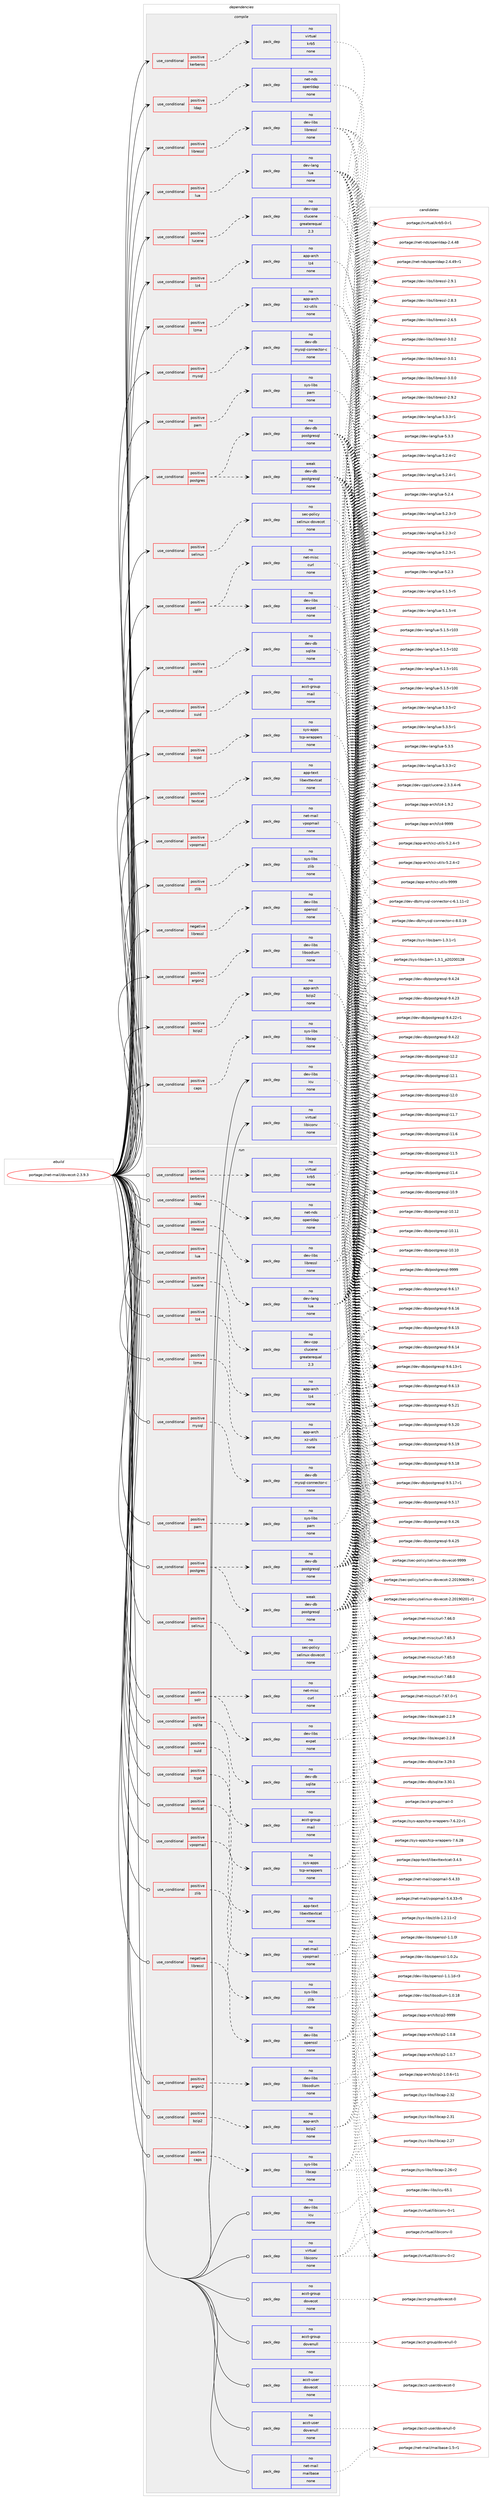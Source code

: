 digraph prolog {

# *************
# Graph options
# *************

newrank=true;
concentrate=true;
compound=true;
graph [rankdir=LR,fontname=Helvetica,fontsize=10,ranksep=1.5];#, ranksep=2.5, nodesep=0.2];
edge  [arrowhead=vee];
node  [fontname=Helvetica,fontsize=10];

# **********
# The ebuild
# **********

subgraph cluster_leftcol {
color=gray;
rank=same;
label=<<i>ebuild</i>>;
id [label="portage://net-mail/dovecot-2.3.9.3", color=red, width=4, href="../net-mail/dovecot-2.3.9.3.svg"];
}

# ****************
# The dependencies
# ****************

subgraph cluster_midcol {
color=gray;
label=<<i>dependencies</i>>;
subgraph cluster_compile {
fillcolor="#eeeeee";
style=filled;
label=<<i>compile</i>>;
subgraph cond18225 {
dependency85197 [label=<<TABLE BORDER="0" CELLBORDER="1" CELLSPACING="0" CELLPADDING="4"><TR><TD ROWSPAN="3" CELLPADDING="10">use_conditional</TD></TR><TR><TD>negative</TD></TR><TR><TD>libressl</TD></TR></TABLE>>, shape=none, color=red];
subgraph pack65363 {
dependency85198 [label=<<TABLE BORDER="0" CELLBORDER="1" CELLSPACING="0" CELLPADDING="4" WIDTH="220"><TR><TD ROWSPAN="6" CELLPADDING="30">pack_dep</TD></TR><TR><TD WIDTH="110">no</TD></TR><TR><TD>dev-libs</TD></TR><TR><TD>openssl</TD></TR><TR><TD>none</TD></TR><TR><TD></TD></TR></TABLE>>, shape=none, color=blue];
}
dependency85197:e -> dependency85198:w [weight=20,style="dashed",arrowhead="vee"];
}
id:e -> dependency85197:w [weight=20,style="solid",arrowhead="vee"];
subgraph cond18226 {
dependency85199 [label=<<TABLE BORDER="0" CELLBORDER="1" CELLSPACING="0" CELLPADDING="4"><TR><TD ROWSPAN="3" CELLPADDING="10">use_conditional</TD></TR><TR><TD>positive</TD></TR><TR><TD>argon2</TD></TR></TABLE>>, shape=none, color=red];
subgraph pack65364 {
dependency85200 [label=<<TABLE BORDER="0" CELLBORDER="1" CELLSPACING="0" CELLPADDING="4" WIDTH="220"><TR><TD ROWSPAN="6" CELLPADDING="30">pack_dep</TD></TR><TR><TD WIDTH="110">no</TD></TR><TR><TD>dev-libs</TD></TR><TR><TD>libsodium</TD></TR><TR><TD>none</TD></TR><TR><TD></TD></TR></TABLE>>, shape=none, color=blue];
}
dependency85199:e -> dependency85200:w [weight=20,style="dashed",arrowhead="vee"];
}
id:e -> dependency85199:w [weight=20,style="solid",arrowhead="vee"];
subgraph cond18227 {
dependency85201 [label=<<TABLE BORDER="0" CELLBORDER="1" CELLSPACING="0" CELLPADDING="4"><TR><TD ROWSPAN="3" CELLPADDING="10">use_conditional</TD></TR><TR><TD>positive</TD></TR><TR><TD>bzip2</TD></TR></TABLE>>, shape=none, color=red];
subgraph pack65365 {
dependency85202 [label=<<TABLE BORDER="0" CELLBORDER="1" CELLSPACING="0" CELLPADDING="4" WIDTH="220"><TR><TD ROWSPAN="6" CELLPADDING="30">pack_dep</TD></TR><TR><TD WIDTH="110">no</TD></TR><TR><TD>app-arch</TD></TR><TR><TD>bzip2</TD></TR><TR><TD>none</TD></TR><TR><TD></TD></TR></TABLE>>, shape=none, color=blue];
}
dependency85201:e -> dependency85202:w [weight=20,style="dashed",arrowhead="vee"];
}
id:e -> dependency85201:w [weight=20,style="solid",arrowhead="vee"];
subgraph cond18228 {
dependency85203 [label=<<TABLE BORDER="0" CELLBORDER="1" CELLSPACING="0" CELLPADDING="4"><TR><TD ROWSPAN="3" CELLPADDING="10">use_conditional</TD></TR><TR><TD>positive</TD></TR><TR><TD>caps</TD></TR></TABLE>>, shape=none, color=red];
subgraph pack65366 {
dependency85204 [label=<<TABLE BORDER="0" CELLBORDER="1" CELLSPACING="0" CELLPADDING="4" WIDTH="220"><TR><TD ROWSPAN="6" CELLPADDING="30">pack_dep</TD></TR><TR><TD WIDTH="110">no</TD></TR><TR><TD>sys-libs</TD></TR><TR><TD>libcap</TD></TR><TR><TD>none</TD></TR><TR><TD></TD></TR></TABLE>>, shape=none, color=blue];
}
dependency85203:e -> dependency85204:w [weight=20,style="dashed",arrowhead="vee"];
}
id:e -> dependency85203:w [weight=20,style="solid",arrowhead="vee"];
subgraph cond18229 {
dependency85205 [label=<<TABLE BORDER="0" CELLBORDER="1" CELLSPACING="0" CELLPADDING="4"><TR><TD ROWSPAN="3" CELLPADDING="10">use_conditional</TD></TR><TR><TD>positive</TD></TR><TR><TD>kerberos</TD></TR></TABLE>>, shape=none, color=red];
subgraph pack65367 {
dependency85206 [label=<<TABLE BORDER="0" CELLBORDER="1" CELLSPACING="0" CELLPADDING="4" WIDTH="220"><TR><TD ROWSPAN="6" CELLPADDING="30">pack_dep</TD></TR><TR><TD WIDTH="110">no</TD></TR><TR><TD>virtual</TD></TR><TR><TD>krb5</TD></TR><TR><TD>none</TD></TR><TR><TD></TD></TR></TABLE>>, shape=none, color=blue];
}
dependency85205:e -> dependency85206:w [weight=20,style="dashed",arrowhead="vee"];
}
id:e -> dependency85205:w [weight=20,style="solid",arrowhead="vee"];
subgraph cond18230 {
dependency85207 [label=<<TABLE BORDER="0" CELLBORDER="1" CELLSPACING="0" CELLPADDING="4"><TR><TD ROWSPAN="3" CELLPADDING="10">use_conditional</TD></TR><TR><TD>positive</TD></TR><TR><TD>ldap</TD></TR></TABLE>>, shape=none, color=red];
subgraph pack65368 {
dependency85208 [label=<<TABLE BORDER="0" CELLBORDER="1" CELLSPACING="0" CELLPADDING="4" WIDTH="220"><TR><TD ROWSPAN="6" CELLPADDING="30">pack_dep</TD></TR><TR><TD WIDTH="110">no</TD></TR><TR><TD>net-nds</TD></TR><TR><TD>openldap</TD></TR><TR><TD>none</TD></TR><TR><TD></TD></TR></TABLE>>, shape=none, color=blue];
}
dependency85207:e -> dependency85208:w [weight=20,style="dashed",arrowhead="vee"];
}
id:e -> dependency85207:w [weight=20,style="solid",arrowhead="vee"];
subgraph cond18231 {
dependency85209 [label=<<TABLE BORDER="0" CELLBORDER="1" CELLSPACING="0" CELLPADDING="4"><TR><TD ROWSPAN="3" CELLPADDING="10">use_conditional</TD></TR><TR><TD>positive</TD></TR><TR><TD>libressl</TD></TR></TABLE>>, shape=none, color=red];
subgraph pack65369 {
dependency85210 [label=<<TABLE BORDER="0" CELLBORDER="1" CELLSPACING="0" CELLPADDING="4" WIDTH="220"><TR><TD ROWSPAN="6" CELLPADDING="30">pack_dep</TD></TR><TR><TD WIDTH="110">no</TD></TR><TR><TD>dev-libs</TD></TR><TR><TD>libressl</TD></TR><TR><TD>none</TD></TR><TR><TD></TD></TR></TABLE>>, shape=none, color=blue];
}
dependency85209:e -> dependency85210:w [weight=20,style="dashed",arrowhead="vee"];
}
id:e -> dependency85209:w [weight=20,style="solid",arrowhead="vee"];
subgraph cond18232 {
dependency85211 [label=<<TABLE BORDER="0" CELLBORDER="1" CELLSPACING="0" CELLPADDING="4"><TR><TD ROWSPAN="3" CELLPADDING="10">use_conditional</TD></TR><TR><TD>positive</TD></TR><TR><TD>lua</TD></TR></TABLE>>, shape=none, color=red];
subgraph pack65370 {
dependency85212 [label=<<TABLE BORDER="0" CELLBORDER="1" CELLSPACING="0" CELLPADDING="4" WIDTH="220"><TR><TD ROWSPAN="6" CELLPADDING="30">pack_dep</TD></TR><TR><TD WIDTH="110">no</TD></TR><TR><TD>dev-lang</TD></TR><TR><TD>lua</TD></TR><TR><TD>none</TD></TR><TR><TD></TD></TR></TABLE>>, shape=none, color=blue];
}
dependency85211:e -> dependency85212:w [weight=20,style="dashed",arrowhead="vee"];
}
id:e -> dependency85211:w [weight=20,style="solid",arrowhead="vee"];
subgraph cond18233 {
dependency85213 [label=<<TABLE BORDER="0" CELLBORDER="1" CELLSPACING="0" CELLPADDING="4"><TR><TD ROWSPAN="3" CELLPADDING="10">use_conditional</TD></TR><TR><TD>positive</TD></TR><TR><TD>lucene</TD></TR></TABLE>>, shape=none, color=red];
subgraph pack65371 {
dependency85214 [label=<<TABLE BORDER="0" CELLBORDER="1" CELLSPACING="0" CELLPADDING="4" WIDTH="220"><TR><TD ROWSPAN="6" CELLPADDING="30">pack_dep</TD></TR><TR><TD WIDTH="110">no</TD></TR><TR><TD>dev-cpp</TD></TR><TR><TD>clucene</TD></TR><TR><TD>greaterequal</TD></TR><TR><TD>2.3</TD></TR></TABLE>>, shape=none, color=blue];
}
dependency85213:e -> dependency85214:w [weight=20,style="dashed",arrowhead="vee"];
}
id:e -> dependency85213:w [weight=20,style="solid",arrowhead="vee"];
subgraph cond18234 {
dependency85215 [label=<<TABLE BORDER="0" CELLBORDER="1" CELLSPACING="0" CELLPADDING="4"><TR><TD ROWSPAN="3" CELLPADDING="10">use_conditional</TD></TR><TR><TD>positive</TD></TR><TR><TD>lz4</TD></TR></TABLE>>, shape=none, color=red];
subgraph pack65372 {
dependency85216 [label=<<TABLE BORDER="0" CELLBORDER="1" CELLSPACING="0" CELLPADDING="4" WIDTH="220"><TR><TD ROWSPAN="6" CELLPADDING="30">pack_dep</TD></TR><TR><TD WIDTH="110">no</TD></TR><TR><TD>app-arch</TD></TR><TR><TD>lz4</TD></TR><TR><TD>none</TD></TR><TR><TD></TD></TR></TABLE>>, shape=none, color=blue];
}
dependency85215:e -> dependency85216:w [weight=20,style="dashed",arrowhead="vee"];
}
id:e -> dependency85215:w [weight=20,style="solid",arrowhead="vee"];
subgraph cond18235 {
dependency85217 [label=<<TABLE BORDER="0" CELLBORDER="1" CELLSPACING="0" CELLPADDING="4"><TR><TD ROWSPAN="3" CELLPADDING="10">use_conditional</TD></TR><TR><TD>positive</TD></TR><TR><TD>lzma</TD></TR></TABLE>>, shape=none, color=red];
subgraph pack65373 {
dependency85218 [label=<<TABLE BORDER="0" CELLBORDER="1" CELLSPACING="0" CELLPADDING="4" WIDTH="220"><TR><TD ROWSPAN="6" CELLPADDING="30">pack_dep</TD></TR><TR><TD WIDTH="110">no</TD></TR><TR><TD>app-arch</TD></TR><TR><TD>xz-utils</TD></TR><TR><TD>none</TD></TR><TR><TD></TD></TR></TABLE>>, shape=none, color=blue];
}
dependency85217:e -> dependency85218:w [weight=20,style="dashed",arrowhead="vee"];
}
id:e -> dependency85217:w [weight=20,style="solid",arrowhead="vee"];
subgraph cond18236 {
dependency85219 [label=<<TABLE BORDER="0" CELLBORDER="1" CELLSPACING="0" CELLPADDING="4"><TR><TD ROWSPAN="3" CELLPADDING="10">use_conditional</TD></TR><TR><TD>positive</TD></TR><TR><TD>mysql</TD></TR></TABLE>>, shape=none, color=red];
subgraph pack65374 {
dependency85220 [label=<<TABLE BORDER="0" CELLBORDER="1" CELLSPACING="0" CELLPADDING="4" WIDTH="220"><TR><TD ROWSPAN="6" CELLPADDING="30">pack_dep</TD></TR><TR><TD WIDTH="110">no</TD></TR><TR><TD>dev-db</TD></TR><TR><TD>mysql-connector-c</TD></TR><TR><TD>none</TD></TR><TR><TD></TD></TR></TABLE>>, shape=none, color=blue];
}
dependency85219:e -> dependency85220:w [weight=20,style="dashed",arrowhead="vee"];
}
id:e -> dependency85219:w [weight=20,style="solid",arrowhead="vee"];
subgraph cond18237 {
dependency85221 [label=<<TABLE BORDER="0" CELLBORDER="1" CELLSPACING="0" CELLPADDING="4"><TR><TD ROWSPAN="3" CELLPADDING="10">use_conditional</TD></TR><TR><TD>positive</TD></TR><TR><TD>pam</TD></TR></TABLE>>, shape=none, color=red];
subgraph pack65375 {
dependency85222 [label=<<TABLE BORDER="0" CELLBORDER="1" CELLSPACING="0" CELLPADDING="4" WIDTH="220"><TR><TD ROWSPAN="6" CELLPADDING="30">pack_dep</TD></TR><TR><TD WIDTH="110">no</TD></TR><TR><TD>sys-libs</TD></TR><TR><TD>pam</TD></TR><TR><TD>none</TD></TR><TR><TD></TD></TR></TABLE>>, shape=none, color=blue];
}
dependency85221:e -> dependency85222:w [weight=20,style="dashed",arrowhead="vee"];
}
id:e -> dependency85221:w [weight=20,style="solid",arrowhead="vee"];
subgraph cond18238 {
dependency85223 [label=<<TABLE BORDER="0" CELLBORDER="1" CELLSPACING="0" CELLPADDING="4"><TR><TD ROWSPAN="3" CELLPADDING="10">use_conditional</TD></TR><TR><TD>positive</TD></TR><TR><TD>postgres</TD></TR></TABLE>>, shape=none, color=red];
subgraph pack65376 {
dependency85224 [label=<<TABLE BORDER="0" CELLBORDER="1" CELLSPACING="0" CELLPADDING="4" WIDTH="220"><TR><TD ROWSPAN="6" CELLPADDING="30">pack_dep</TD></TR><TR><TD WIDTH="110">no</TD></TR><TR><TD>dev-db</TD></TR><TR><TD>postgresql</TD></TR><TR><TD>none</TD></TR><TR><TD></TD></TR></TABLE>>, shape=none, color=blue];
}
dependency85223:e -> dependency85224:w [weight=20,style="dashed",arrowhead="vee"];
subgraph pack65377 {
dependency85225 [label=<<TABLE BORDER="0" CELLBORDER="1" CELLSPACING="0" CELLPADDING="4" WIDTH="220"><TR><TD ROWSPAN="6" CELLPADDING="30">pack_dep</TD></TR><TR><TD WIDTH="110">weak</TD></TR><TR><TD>dev-db</TD></TR><TR><TD>postgresql</TD></TR><TR><TD>none</TD></TR><TR><TD></TD></TR></TABLE>>, shape=none, color=blue];
}
dependency85223:e -> dependency85225:w [weight=20,style="dashed",arrowhead="vee"];
}
id:e -> dependency85223:w [weight=20,style="solid",arrowhead="vee"];
subgraph cond18239 {
dependency85226 [label=<<TABLE BORDER="0" CELLBORDER="1" CELLSPACING="0" CELLPADDING="4"><TR><TD ROWSPAN="3" CELLPADDING="10">use_conditional</TD></TR><TR><TD>positive</TD></TR><TR><TD>selinux</TD></TR></TABLE>>, shape=none, color=red];
subgraph pack65378 {
dependency85227 [label=<<TABLE BORDER="0" CELLBORDER="1" CELLSPACING="0" CELLPADDING="4" WIDTH="220"><TR><TD ROWSPAN="6" CELLPADDING="30">pack_dep</TD></TR><TR><TD WIDTH="110">no</TD></TR><TR><TD>sec-policy</TD></TR><TR><TD>selinux-dovecot</TD></TR><TR><TD>none</TD></TR><TR><TD></TD></TR></TABLE>>, shape=none, color=blue];
}
dependency85226:e -> dependency85227:w [weight=20,style="dashed",arrowhead="vee"];
}
id:e -> dependency85226:w [weight=20,style="solid",arrowhead="vee"];
subgraph cond18240 {
dependency85228 [label=<<TABLE BORDER="0" CELLBORDER="1" CELLSPACING="0" CELLPADDING="4"><TR><TD ROWSPAN="3" CELLPADDING="10">use_conditional</TD></TR><TR><TD>positive</TD></TR><TR><TD>solr</TD></TR></TABLE>>, shape=none, color=red];
subgraph pack65379 {
dependency85229 [label=<<TABLE BORDER="0" CELLBORDER="1" CELLSPACING="0" CELLPADDING="4" WIDTH="220"><TR><TD ROWSPAN="6" CELLPADDING="30">pack_dep</TD></TR><TR><TD WIDTH="110">no</TD></TR><TR><TD>net-misc</TD></TR><TR><TD>curl</TD></TR><TR><TD>none</TD></TR><TR><TD></TD></TR></TABLE>>, shape=none, color=blue];
}
dependency85228:e -> dependency85229:w [weight=20,style="dashed",arrowhead="vee"];
subgraph pack65380 {
dependency85230 [label=<<TABLE BORDER="0" CELLBORDER="1" CELLSPACING="0" CELLPADDING="4" WIDTH="220"><TR><TD ROWSPAN="6" CELLPADDING="30">pack_dep</TD></TR><TR><TD WIDTH="110">no</TD></TR><TR><TD>dev-libs</TD></TR><TR><TD>expat</TD></TR><TR><TD>none</TD></TR><TR><TD></TD></TR></TABLE>>, shape=none, color=blue];
}
dependency85228:e -> dependency85230:w [weight=20,style="dashed",arrowhead="vee"];
}
id:e -> dependency85228:w [weight=20,style="solid",arrowhead="vee"];
subgraph cond18241 {
dependency85231 [label=<<TABLE BORDER="0" CELLBORDER="1" CELLSPACING="0" CELLPADDING="4"><TR><TD ROWSPAN="3" CELLPADDING="10">use_conditional</TD></TR><TR><TD>positive</TD></TR><TR><TD>sqlite</TD></TR></TABLE>>, shape=none, color=red];
subgraph pack65381 {
dependency85232 [label=<<TABLE BORDER="0" CELLBORDER="1" CELLSPACING="0" CELLPADDING="4" WIDTH="220"><TR><TD ROWSPAN="6" CELLPADDING="30">pack_dep</TD></TR><TR><TD WIDTH="110">no</TD></TR><TR><TD>dev-db</TD></TR><TR><TD>sqlite</TD></TR><TR><TD>none</TD></TR><TR><TD></TD></TR></TABLE>>, shape=none, color=blue];
}
dependency85231:e -> dependency85232:w [weight=20,style="dashed",arrowhead="vee"];
}
id:e -> dependency85231:w [weight=20,style="solid",arrowhead="vee"];
subgraph cond18242 {
dependency85233 [label=<<TABLE BORDER="0" CELLBORDER="1" CELLSPACING="0" CELLPADDING="4"><TR><TD ROWSPAN="3" CELLPADDING="10">use_conditional</TD></TR><TR><TD>positive</TD></TR><TR><TD>suid</TD></TR></TABLE>>, shape=none, color=red];
subgraph pack65382 {
dependency85234 [label=<<TABLE BORDER="0" CELLBORDER="1" CELLSPACING="0" CELLPADDING="4" WIDTH="220"><TR><TD ROWSPAN="6" CELLPADDING="30">pack_dep</TD></TR><TR><TD WIDTH="110">no</TD></TR><TR><TD>acct-group</TD></TR><TR><TD>mail</TD></TR><TR><TD>none</TD></TR><TR><TD></TD></TR></TABLE>>, shape=none, color=blue];
}
dependency85233:e -> dependency85234:w [weight=20,style="dashed",arrowhead="vee"];
}
id:e -> dependency85233:w [weight=20,style="solid",arrowhead="vee"];
subgraph cond18243 {
dependency85235 [label=<<TABLE BORDER="0" CELLBORDER="1" CELLSPACING="0" CELLPADDING="4"><TR><TD ROWSPAN="3" CELLPADDING="10">use_conditional</TD></TR><TR><TD>positive</TD></TR><TR><TD>tcpd</TD></TR></TABLE>>, shape=none, color=red];
subgraph pack65383 {
dependency85236 [label=<<TABLE BORDER="0" CELLBORDER="1" CELLSPACING="0" CELLPADDING="4" WIDTH="220"><TR><TD ROWSPAN="6" CELLPADDING="30">pack_dep</TD></TR><TR><TD WIDTH="110">no</TD></TR><TR><TD>sys-apps</TD></TR><TR><TD>tcp-wrappers</TD></TR><TR><TD>none</TD></TR><TR><TD></TD></TR></TABLE>>, shape=none, color=blue];
}
dependency85235:e -> dependency85236:w [weight=20,style="dashed",arrowhead="vee"];
}
id:e -> dependency85235:w [weight=20,style="solid",arrowhead="vee"];
subgraph cond18244 {
dependency85237 [label=<<TABLE BORDER="0" CELLBORDER="1" CELLSPACING="0" CELLPADDING="4"><TR><TD ROWSPAN="3" CELLPADDING="10">use_conditional</TD></TR><TR><TD>positive</TD></TR><TR><TD>textcat</TD></TR></TABLE>>, shape=none, color=red];
subgraph pack65384 {
dependency85238 [label=<<TABLE BORDER="0" CELLBORDER="1" CELLSPACING="0" CELLPADDING="4" WIDTH="220"><TR><TD ROWSPAN="6" CELLPADDING="30">pack_dep</TD></TR><TR><TD WIDTH="110">no</TD></TR><TR><TD>app-text</TD></TR><TR><TD>libexttextcat</TD></TR><TR><TD>none</TD></TR><TR><TD></TD></TR></TABLE>>, shape=none, color=blue];
}
dependency85237:e -> dependency85238:w [weight=20,style="dashed",arrowhead="vee"];
}
id:e -> dependency85237:w [weight=20,style="solid",arrowhead="vee"];
subgraph cond18245 {
dependency85239 [label=<<TABLE BORDER="0" CELLBORDER="1" CELLSPACING="0" CELLPADDING="4"><TR><TD ROWSPAN="3" CELLPADDING="10">use_conditional</TD></TR><TR><TD>positive</TD></TR><TR><TD>vpopmail</TD></TR></TABLE>>, shape=none, color=red];
subgraph pack65385 {
dependency85240 [label=<<TABLE BORDER="0" CELLBORDER="1" CELLSPACING="0" CELLPADDING="4" WIDTH="220"><TR><TD ROWSPAN="6" CELLPADDING="30">pack_dep</TD></TR><TR><TD WIDTH="110">no</TD></TR><TR><TD>net-mail</TD></TR><TR><TD>vpopmail</TD></TR><TR><TD>none</TD></TR><TR><TD></TD></TR></TABLE>>, shape=none, color=blue];
}
dependency85239:e -> dependency85240:w [weight=20,style="dashed",arrowhead="vee"];
}
id:e -> dependency85239:w [weight=20,style="solid",arrowhead="vee"];
subgraph cond18246 {
dependency85241 [label=<<TABLE BORDER="0" CELLBORDER="1" CELLSPACING="0" CELLPADDING="4"><TR><TD ROWSPAN="3" CELLPADDING="10">use_conditional</TD></TR><TR><TD>positive</TD></TR><TR><TD>zlib</TD></TR></TABLE>>, shape=none, color=red];
subgraph pack65386 {
dependency85242 [label=<<TABLE BORDER="0" CELLBORDER="1" CELLSPACING="0" CELLPADDING="4" WIDTH="220"><TR><TD ROWSPAN="6" CELLPADDING="30">pack_dep</TD></TR><TR><TD WIDTH="110">no</TD></TR><TR><TD>sys-libs</TD></TR><TR><TD>zlib</TD></TR><TR><TD>none</TD></TR><TR><TD></TD></TR></TABLE>>, shape=none, color=blue];
}
dependency85241:e -> dependency85242:w [weight=20,style="dashed",arrowhead="vee"];
}
id:e -> dependency85241:w [weight=20,style="solid",arrowhead="vee"];
subgraph pack65387 {
dependency85243 [label=<<TABLE BORDER="0" CELLBORDER="1" CELLSPACING="0" CELLPADDING="4" WIDTH="220"><TR><TD ROWSPAN="6" CELLPADDING="30">pack_dep</TD></TR><TR><TD WIDTH="110">no</TD></TR><TR><TD>dev-libs</TD></TR><TR><TD>icu</TD></TR><TR><TD>none</TD></TR><TR><TD></TD></TR></TABLE>>, shape=none, color=blue];
}
id:e -> dependency85243:w [weight=20,style="solid",arrowhead="vee"];
subgraph pack65388 {
dependency85244 [label=<<TABLE BORDER="0" CELLBORDER="1" CELLSPACING="0" CELLPADDING="4" WIDTH="220"><TR><TD ROWSPAN="6" CELLPADDING="30">pack_dep</TD></TR><TR><TD WIDTH="110">no</TD></TR><TR><TD>virtual</TD></TR><TR><TD>libiconv</TD></TR><TR><TD>none</TD></TR><TR><TD></TD></TR></TABLE>>, shape=none, color=blue];
}
id:e -> dependency85244:w [weight=20,style="solid",arrowhead="vee"];
}
subgraph cluster_compileandrun {
fillcolor="#eeeeee";
style=filled;
label=<<i>compile and run</i>>;
}
subgraph cluster_run {
fillcolor="#eeeeee";
style=filled;
label=<<i>run</i>>;
subgraph cond18247 {
dependency85245 [label=<<TABLE BORDER="0" CELLBORDER="1" CELLSPACING="0" CELLPADDING="4"><TR><TD ROWSPAN="3" CELLPADDING="10">use_conditional</TD></TR><TR><TD>negative</TD></TR><TR><TD>libressl</TD></TR></TABLE>>, shape=none, color=red];
subgraph pack65389 {
dependency85246 [label=<<TABLE BORDER="0" CELLBORDER="1" CELLSPACING="0" CELLPADDING="4" WIDTH="220"><TR><TD ROWSPAN="6" CELLPADDING="30">pack_dep</TD></TR><TR><TD WIDTH="110">no</TD></TR><TR><TD>dev-libs</TD></TR><TR><TD>openssl</TD></TR><TR><TD>none</TD></TR><TR><TD></TD></TR></TABLE>>, shape=none, color=blue];
}
dependency85245:e -> dependency85246:w [weight=20,style="dashed",arrowhead="vee"];
}
id:e -> dependency85245:w [weight=20,style="solid",arrowhead="odot"];
subgraph cond18248 {
dependency85247 [label=<<TABLE BORDER="0" CELLBORDER="1" CELLSPACING="0" CELLPADDING="4"><TR><TD ROWSPAN="3" CELLPADDING="10">use_conditional</TD></TR><TR><TD>positive</TD></TR><TR><TD>argon2</TD></TR></TABLE>>, shape=none, color=red];
subgraph pack65390 {
dependency85248 [label=<<TABLE BORDER="0" CELLBORDER="1" CELLSPACING="0" CELLPADDING="4" WIDTH="220"><TR><TD ROWSPAN="6" CELLPADDING="30">pack_dep</TD></TR><TR><TD WIDTH="110">no</TD></TR><TR><TD>dev-libs</TD></TR><TR><TD>libsodium</TD></TR><TR><TD>none</TD></TR><TR><TD></TD></TR></TABLE>>, shape=none, color=blue];
}
dependency85247:e -> dependency85248:w [weight=20,style="dashed",arrowhead="vee"];
}
id:e -> dependency85247:w [weight=20,style="solid",arrowhead="odot"];
subgraph cond18249 {
dependency85249 [label=<<TABLE BORDER="0" CELLBORDER="1" CELLSPACING="0" CELLPADDING="4"><TR><TD ROWSPAN="3" CELLPADDING="10">use_conditional</TD></TR><TR><TD>positive</TD></TR><TR><TD>bzip2</TD></TR></TABLE>>, shape=none, color=red];
subgraph pack65391 {
dependency85250 [label=<<TABLE BORDER="0" CELLBORDER="1" CELLSPACING="0" CELLPADDING="4" WIDTH="220"><TR><TD ROWSPAN="6" CELLPADDING="30">pack_dep</TD></TR><TR><TD WIDTH="110">no</TD></TR><TR><TD>app-arch</TD></TR><TR><TD>bzip2</TD></TR><TR><TD>none</TD></TR><TR><TD></TD></TR></TABLE>>, shape=none, color=blue];
}
dependency85249:e -> dependency85250:w [weight=20,style="dashed",arrowhead="vee"];
}
id:e -> dependency85249:w [weight=20,style="solid",arrowhead="odot"];
subgraph cond18250 {
dependency85251 [label=<<TABLE BORDER="0" CELLBORDER="1" CELLSPACING="0" CELLPADDING="4"><TR><TD ROWSPAN="3" CELLPADDING="10">use_conditional</TD></TR><TR><TD>positive</TD></TR><TR><TD>caps</TD></TR></TABLE>>, shape=none, color=red];
subgraph pack65392 {
dependency85252 [label=<<TABLE BORDER="0" CELLBORDER="1" CELLSPACING="0" CELLPADDING="4" WIDTH="220"><TR><TD ROWSPAN="6" CELLPADDING="30">pack_dep</TD></TR><TR><TD WIDTH="110">no</TD></TR><TR><TD>sys-libs</TD></TR><TR><TD>libcap</TD></TR><TR><TD>none</TD></TR><TR><TD></TD></TR></TABLE>>, shape=none, color=blue];
}
dependency85251:e -> dependency85252:w [weight=20,style="dashed",arrowhead="vee"];
}
id:e -> dependency85251:w [weight=20,style="solid",arrowhead="odot"];
subgraph cond18251 {
dependency85253 [label=<<TABLE BORDER="0" CELLBORDER="1" CELLSPACING="0" CELLPADDING="4"><TR><TD ROWSPAN="3" CELLPADDING="10">use_conditional</TD></TR><TR><TD>positive</TD></TR><TR><TD>kerberos</TD></TR></TABLE>>, shape=none, color=red];
subgraph pack65393 {
dependency85254 [label=<<TABLE BORDER="0" CELLBORDER="1" CELLSPACING="0" CELLPADDING="4" WIDTH="220"><TR><TD ROWSPAN="6" CELLPADDING="30">pack_dep</TD></TR><TR><TD WIDTH="110">no</TD></TR><TR><TD>virtual</TD></TR><TR><TD>krb5</TD></TR><TR><TD>none</TD></TR><TR><TD></TD></TR></TABLE>>, shape=none, color=blue];
}
dependency85253:e -> dependency85254:w [weight=20,style="dashed",arrowhead="vee"];
}
id:e -> dependency85253:w [weight=20,style="solid",arrowhead="odot"];
subgraph cond18252 {
dependency85255 [label=<<TABLE BORDER="0" CELLBORDER="1" CELLSPACING="0" CELLPADDING="4"><TR><TD ROWSPAN="3" CELLPADDING="10">use_conditional</TD></TR><TR><TD>positive</TD></TR><TR><TD>ldap</TD></TR></TABLE>>, shape=none, color=red];
subgraph pack65394 {
dependency85256 [label=<<TABLE BORDER="0" CELLBORDER="1" CELLSPACING="0" CELLPADDING="4" WIDTH="220"><TR><TD ROWSPAN="6" CELLPADDING="30">pack_dep</TD></TR><TR><TD WIDTH="110">no</TD></TR><TR><TD>net-nds</TD></TR><TR><TD>openldap</TD></TR><TR><TD>none</TD></TR><TR><TD></TD></TR></TABLE>>, shape=none, color=blue];
}
dependency85255:e -> dependency85256:w [weight=20,style="dashed",arrowhead="vee"];
}
id:e -> dependency85255:w [weight=20,style="solid",arrowhead="odot"];
subgraph cond18253 {
dependency85257 [label=<<TABLE BORDER="0" CELLBORDER="1" CELLSPACING="0" CELLPADDING="4"><TR><TD ROWSPAN="3" CELLPADDING="10">use_conditional</TD></TR><TR><TD>positive</TD></TR><TR><TD>libressl</TD></TR></TABLE>>, shape=none, color=red];
subgraph pack65395 {
dependency85258 [label=<<TABLE BORDER="0" CELLBORDER="1" CELLSPACING="0" CELLPADDING="4" WIDTH="220"><TR><TD ROWSPAN="6" CELLPADDING="30">pack_dep</TD></TR><TR><TD WIDTH="110">no</TD></TR><TR><TD>dev-libs</TD></TR><TR><TD>libressl</TD></TR><TR><TD>none</TD></TR><TR><TD></TD></TR></TABLE>>, shape=none, color=blue];
}
dependency85257:e -> dependency85258:w [weight=20,style="dashed",arrowhead="vee"];
}
id:e -> dependency85257:w [weight=20,style="solid",arrowhead="odot"];
subgraph cond18254 {
dependency85259 [label=<<TABLE BORDER="0" CELLBORDER="1" CELLSPACING="0" CELLPADDING="4"><TR><TD ROWSPAN="3" CELLPADDING="10">use_conditional</TD></TR><TR><TD>positive</TD></TR><TR><TD>lua</TD></TR></TABLE>>, shape=none, color=red];
subgraph pack65396 {
dependency85260 [label=<<TABLE BORDER="0" CELLBORDER="1" CELLSPACING="0" CELLPADDING="4" WIDTH="220"><TR><TD ROWSPAN="6" CELLPADDING="30">pack_dep</TD></TR><TR><TD WIDTH="110">no</TD></TR><TR><TD>dev-lang</TD></TR><TR><TD>lua</TD></TR><TR><TD>none</TD></TR><TR><TD></TD></TR></TABLE>>, shape=none, color=blue];
}
dependency85259:e -> dependency85260:w [weight=20,style="dashed",arrowhead="vee"];
}
id:e -> dependency85259:w [weight=20,style="solid",arrowhead="odot"];
subgraph cond18255 {
dependency85261 [label=<<TABLE BORDER="0" CELLBORDER="1" CELLSPACING="0" CELLPADDING="4"><TR><TD ROWSPAN="3" CELLPADDING="10">use_conditional</TD></TR><TR><TD>positive</TD></TR><TR><TD>lucene</TD></TR></TABLE>>, shape=none, color=red];
subgraph pack65397 {
dependency85262 [label=<<TABLE BORDER="0" CELLBORDER="1" CELLSPACING="0" CELLPADDING="4" WIDTH="220"><TR><TD ROWSPAN="6" CELLPADDING="30">pack_dep</TD></TR><TR><TD WIDTH="110">no</TD></TR><TR><TD>dev-cpp</TD></TR><TR><TD>clucene</TD></TR><TR><TD>greaterequal</TD></TR><TR><TD>2.3</TD></TR></TABLE>>, shape=none, color=blue];
}
dependency85261:e -> dependency85262:w [weight=20,style="dashed",arrowhead="vee"];
}
id:e -> dependency85261:w [weight=20,style="solid",arrowhead="odot"];
subgraph cond18256 {
dependency85263 [label=<<TABLE BORDER="0" CELLBORDER="1" CELLSPACING="0" CELLPADDING="4"><TR><TD ROWSPAN="3" CELLPADDING="10">use_conditional</TD></TR><TR><TD>positive</TD></TR><TR><TD>lz4</TD></TR></TABLE>>, shape=none, color=red];
subgraph pack65398 {
dependency85264 [label=<<TABLE BORDER="0" CELLBORDER="1" CELLSPACING="0" CELLPADDING="4" WIDTH="220"><TR><TD ROWSPAN="6" CELLPADDING="30">pack_dep</TD></TR><TR><TD WIDTH="110">no</TD></TR><TR><TD>app-arch</TD></TR><TR><TD>lz4</TD></TR><TR><TD>none</TD></TR><TR><TD></TD></TR></TABLE>>, shape=none, color=blue];
}
dependency85263:e -> dependency85264:w [weight=20,style="dashed",arrowhead="vee"];
}
id:e -> dependency85263:w [weight=20,style="solid",arrowhead="odot"];
subgraph cond18257 {
dependency85265 [label=<<TABLE BORDER="0" CELLBORDER="1" CELLSPACING="0" CELLPADDING="4"><TR><TD ROWSPAN="3" CELLPADDING="10">use_conditional</TD></TR><TR><TD>positive</TD></TR><TR><TD>lzma</TD></TR></TABLE>>, shape=none, color=red];
subgraph pack65399 {
dependency85266 [label=<<TABLE BORDER="0" CELLBORDER="1" CELLSPACING="0" CELLPADDING="4" WIDTH="220"><TR><TD ROWSPAN="6" CELLPADDING="30">pack_dep</TD></TR><TR><TD WIDTH="110">no</TD></TR><TR><TD>app-arch</TD></TR><TR><TD>xz-utils</TD></TR><TR><TD>none</TD></TR><TR><TD></TD></TR></TABLE>>, shape=none, color=blue];
}
dependency85265:e -> dependency85266:w [weight=20,style="dashed",arrowhead="vee"];
}
id:e -> dependency85265:w [weight=20,style="solid",arrowhead="odot"];
subgraph cond18258 {
dependency85267 [label=<<TABLE BORDER="0" CELLBORDER="1" CELLSPACING="0" CELLPADDING="4"><TR><TD ROWSPAN="3" CELLPADDING="10">use_conditional</TD></TR><TR><TD>positive</TD></TR><TR><TD>mysql</TD></TR></TABLE>>, shape=none, color=red];
subgraph pack65400 {
dependency85268 [label=<<TABLE BORDER="0" CELLBORDER="1" CELLSPACING="0" CELLPADDING="4" WIDTH="220"><TR><TD ROWSPAN="6" CELLPADDING="30">pack_dep</TD></TR><TR><TD WIDTH="110">no</TD></TR><TR><TD>dev-db</TD></TR><TR><TD>mysql-connector-c</TD></TR><TR><TD>none</TD></TR><TR><TD></TD></TR></TABLE>>, shape=none, color=blue];
}
dependency85267:e -> dependency85268:w [weight=20,style="dashed",arrowhead="vee"];
}
id:e -> dependency85267:w [weight=20,style="solid",arrowhead="odot"];
subgraph cond18259 {
dependency85269 [label=<<TABLE BORDER="0" CELLBORDER="1" CELLSPACING="0" CELLPADDING="4"><TR><TD ROWSPAN="3" CELLPADDING="10">use_conditional</TD></TR><TR><TD>positive</TD></TR><TR><TD>pam</TD></TR></TABLE>>, shape=none, color=red];
subgraph pack65401 {
dependency85270 [label=<<TABLE BORDER="0" CELLBORDER="1" CELLSPACING="0" CELLPADDING="4" WIDTH="220"><TR><TD ROWSPAN="6" CELLPADDING="30">pack_dep</TD></TR><TR><TD WIDTH="110">no</TD></TR><TR><TD>sys-libs</TD></TR><TR><TD>pam</TD></TR><TR><TD>none</TD></TR><TR><TD></TD></TR></TABLE>>, shape=none, color=blue];
}
dependency85269:e -> dependency85270:w [weight=20,style="dashed",arrowhead="vee"];
}
id:e -> dependency85269:w [weight=20,style="solid",arrowhead="odot"];
subgraph cond18260 {
dependency85271 [label=<<TABLE BORDER="0" CELLBORDER="1" CELLSPACING="0" CELLPADDING="4"><TR><TD ROWSPAN="3" CELLPADDING="10">use_conditional</TD></TR><TR><TD>positive</TD></TR><TR><TD>postgres</TD></TR></TABLE>>, shape=none, color=red];
subgraph pack65402 {
dependency85272 [label=<<TABLE BORDER="0" CELLBORDER="1" CELLSPACING="0" CELLPADDING="4" WIDTH="220"><TR><TD ROWSPAN="6" CELLPADDING="30">pack_dep</TD></TR><TR><TD WIDTH="110">no</TD></TR><TR><TD>dev-db</TD></TR><TR><TD>postgresql</TD></TR><TR><TD>none</TD></TR><TR><TD></TD></TR></TABLE>>, shape=none, color=blue];
}
dependency85271:e -> dependency85272:w [weight=20,style="dashed",arrowhead="vee"];
subgraph pack65403 {
dependency85273 [label=<<TABLE BORDER="0" CELLBORDER="1" CELLSPACING="0" CELLPADDING="4" WIDTH="220"><TR><TD ROWSPAN="6" CELLPADDING="30">pack_dep</TD></TR><TR><TD WIDTH="110">weak</TD></TR><TR><TD>dev-db</TD></TR><TR><TD>postgresql</TD></TR><TR><TD>none</TD></TR><TR><TD></TD></TR></TABLE>>, shape=none, color=blue];
}
dependency85271:e -> dependency85273:w [weight=20,style="dashed",arrowhead="vee"];
}
id:e -> dependency85271:w [weight=20,style="solid",arrowhead="odot"];
subgraph cond18261 {
dependency85274 [label=<<TABLE BORDER="0" CELLBORDER="1" CELLSPACING="0" CELLPADDING="4"><TR><TD ROWSPAN="3" CELLPADDING="10">use_conditional</TD></TR><TR><TD>positive</TD></TR><TR><TD>selinux</TD></TR></TABLE>>, shape=none, color=red];
subgraph pack65404 {
dependency85275 [label=<<TABLE BORDER="0" CELLBORDER="1" CELLSPACING="0" CELLPADDING="4" WIDTH="220"><TR><TD ROWSPAN="6" CELLPADDING="30">pack_dep</TD></TR><TR><TD WIDTH="110">no</TD></TR><TR><TD>sec-policy</TD></TR><TR><TD>selinux-dovecot</TD></TR><TR><TD>none</TD></TR><TR><TD></TD></TR></TABLE>>, shape=none, color=blue];
}
dependency85274:e -> dependency85275:w [weight=20,style="dashed",arrowhead="vee"];
}
id:e -> dependency85274:w [weight=20,style="solid",arrowhead="odot"];
subgraph cond18262 {
dependency85276 [label=<<TABLE BORDER="0" CELLBORDER="1" CELLSPACING="0" CELLPADDING="4"><TR><TD ROWSPAN="3" CELLPADDING="10">use_conditional</TD></TR><TR><TD>positive</TD></TR><TR><TD>solr</TD></TR></TABLE>>, shape=none, color=red];
subgraph pack65405 {
dependency85277 [label=<<TABLE BORDER="0" CELLBORDER="1" CELLSPACING="0" CELLPADDING="4" WIDTH="220"><TR><TD ROWSPAN="6" CELLPADDING="30">pack_dep</TD></TR><TR><TD WIDTH="110">no</TD></TR><TR><TD>net-misc</TD></TR><TR><TD>curl</TD></TR><TR><TD>none</TD></TR><TR><TD></TD></TR></TABLE>>, shape=none, color=blue];
}
dependency85276:e -> dependency85277:w [weight=20,style="dashed",arrowhead="vee"];
subgraph pack65406 {
dependency85278 [label=<<TABLE BORDER="0" CELLBORDER="1" CELLSPACING="0" CELLPADDING="4" WIDTH="220"><TR><TD ROWSPAN="6" CELLPADDING="30">pack_dep</TD></TR><TR><TD WIDTH="110">no</TD></TR><TR><TD>dev-libs</TD></TR><TR><TD>expat</TD></TR><TR><TD>none</TD></TR><TR><TD></TD></TR></TABLE>>, shape=none, color=blue];
}
dependency85276:e -> dependency85278:w [weight=20,style="dashed",arrowhead="vee"];
}
id:e -> dependency85276:w [weight=20,style="solid",arrowhead="odot"];
subgraph cond18263 {
dependency85279 [label=<<TABLE BORDER="0" CELLBORDER="1" CELLSPACING="0" CELLPADDING="4"><TR><TD ROWSPAN="3" CELLPADDING="10">use_conditional</TD></TR><TR><TD>positive</TD></TR><TR><TD>sqlite</TD></TR></TABLE>>, shape=none, color=red];
subgraph pack65407 {
dependency85280 [label=<<TABLE BORDER="0" CELLBORDER="1" CELLSPACING="0" CELLPADDING="4" WIDTH="220"><TR><TD ROWSPAN="6" CELLPADDING="30">pack_dep</TD></TR><TR><TD WIDTH="110">no</TD></TR><TR><TD>dev-db</TD></TR><TR><TD>sqlite</TD></TR><TR><TD>none</TD></TR><TR><TD></TD></TR></TABLE>>, shape=none, color=blue];
}
dependency85279:e -> dependency85280:w [weight=20,style="dashed",arrowhead="vee"];
}
id:e -> dependency85279:w [weight=20,style="solid",arrowhead="odot"];
subgraph cond18264 {
dependency85281 [label=<<TABLE BORDER="0" CELLBORDER="1" CELLSPACING="0" CELLPADDING="4"><TR><TD ROWSPAN="3" CELLPADDING="10">use_conditional</TD></TR><TR><TD>positive</TD></TR><TR><TD>suid</TD></TR></TABLE>>, shape=none, color=red];
subgraph pack65408 {
dependency85282 [label=<<TABLE BORDER="0" CELLBORDER="1" CELLSPACING="0" CELLPADDING="4" WIDTH="220"><TR><TD ROWSPAN="6" CELLPADDING="30">pack_dep</TD></TR><TR><TD WIDTH="110">no</TD></TR><TR><TD>acct-group</TD></TR><TR><TD>mail</TD></TR><TR><TD>none</TD></TR><TR><TD></TD></TR></TABLE>>, shape=none, color=blue];
}
dependency85281:e -> dependency85282:w [weight=20,style="dashed",arrowhead="vee"];
}
id:e -> dependency85281:w [weight=20,style="solid",arrowhead="odot"];
subgraph cond18265 {
dependency85283 [label=<<TABLE BORDER="0" CELLBORDER="1" CELLSPACING="0" CELLPADDING="4"><TR><TD ROWSPAN="3" CELLPADDING="10">use_conditional</TD></TR><TR><TD>positive</TD></TR><TR><TD>tcpd</TD></TR></TABLE>>, shape=none, color=red];
subgraph pack65409 {
dependency85284 [label=<<TABLE BORDER="0" CELLBORDER="1" CELLSPACING="0" CELLPADDING="4" WIDTH="220"><TR><TD ROWSPAN="6" CELLPADDING="30">pack_dep</TD></TR><TR><TD WIDTH="110">no</TD></TR><TR><TD>sys-apps</TD></TR><TR><TD>tcp-wrappers</TD></TR><TR><TD>none</TD></TR><TR><TD></TD></TR></TABLE>>, shape=none, color=blue];
}
dependency85283:e -> dependency85284:w [weight=20,style="dashed",arrowhead="vee"];
}
id:e -> dependency85283:w [weight=20,style="solid",arrowhead="odot"];
subgraph cond18266 {
dependency85285 [label=<<TABLE BORDER="0" CELLBORDER="1" CELLSPACING="0" CELLPADDING="4"><TR><TD ROWSPAN="3" CELLPADDING="10">use_conditional</TD></TR><TR><TD>positive</TD></TR><TR><TD>textcat</TD></TR></TABLE>>, shape=none, color=red];
subgraph pack65410 {
dependency85286 [label=<<TABLE BORDER="0" CELLBORDER="1" CELLSPACING="0" CELLPADDING="4" WIDTH="220"><TR><TD ROWSPAN="6" CELLPADDING="30">pack_dep</TD></TR><TR><TD WIDTH="110">no</TD></TR><TR><TD>app-text</TD></TR><TR><TD>libexttextcat</TD></TR><TR><TD>none</TD></TR><TR><TD></TD></TR></TABLE>>, shape=none, color=blue];
}
dependency85285:e -> dependency85286:w [weight=20,style="dashed",arrowhead="vee"];
}
id:e -> dependency85285:w [weight=20,style="solid",arrowhead="odot"];
subgraph cond18267 {
dependency85287 [label=<<TABLE BORDER="0" CELLBORDER="1" CELLSPACING="0" CELLPADDING="4"><TR><TD ROWSPAN="3" CELLPADDING="10">use_conditional</TD></TR><TR><TD>positive</TD></TR><TR><TD>vpopmail</TD></TR></TABLE>>, shape=none, color=red];
subgraph pack65411 {
dependency85288 [label=<<TABLE BORDER="0" CELLBORDER="1" CELLSPACING="0" CELLPADDING="4" WIDTH="220"><TR><TD ROWSPAN="6" CELLPADDING="30">pack_dep</TD></TR><TR><TD WIDTH="110">no</TD></TR><TR><TD>net-mail</TD></TR><TR><TD>vpopmail</TD></TR><TR><TD>none</TD></TR><TR><TD></TD></TR></TABLE>>, shape=none, color=blue];
}
dependency85287:e -> dependency85288:w [weight=20,style="dashed",arrowhead="vee"];
}
id:e -> dependency85287:w [weight=20,style="solid",arrowhead="odot"];
subgraph cond18268 {
dependency85289 [label=<<TABLE BORDER="0" CELLBORDER="1" CELLSPACING="0" CELLPADDING="4"><TR><TD ROWSPAN="3" CELLPADDING="10">use_conditional</TD></TR><TR><TD>positive</TD></TR><TR><TD>zlib</TD></TR></TABLE>>, shape=none, color=red];
subgraph pack65412 {
dependency85290 [label=<<TABLE BORDER="0" CELLBORDER="1" CELLSPACING="0" CELLPADDING="4" WIDTH="220"><TR><TD ROWSPAN="6" CELLPADDING="30">pack_dep</TD></TR><TR><TD WIDTH="110">no</TD></TR><TR><TD>sys-libs</TD></TR><TR><TD>zlib</TD></TR><TR><TD>none</TD></TR><TR><TD></TD></TR></TABLE>>, shape=none, color=blue];
}
dependency85289:e -> dependency85290:w [weight=20,style="dashed",arrowhead="vee"];
}
id:e -> dependency85289:w [weight=20,style="solid",arrowhead="odot"];
subgraph pack65413 {
dependency85291 [label=<<TABLE BORDER="0" CELLBORDER="1" CELLSPACING="0" CELLPADDING="4" WIDTH="220"><TR><TD ROWSPAN="6" CELLPADDING="30">pack_dep</TD></TR><TR><TD WIDTH="110">no</TD></TR><TR><TD>acct-group</TD></TR><TR><TD>dovecot</TD></TR><TR><TD>none</TD></TR><TR><TD></TD></TR></TABLE>>, shape=none, color=blue];
}
id:e -> dependency85291:w [weight=20,style="solid",arrowhead="odot"];
subgraph pack65414 {
dependency85292 [label=<<TABLE BORDER="0" CELLBORDER="1" CELLSPACING="0" CELLPADDING="4" WIDTH="220"><TR><TD ROWSPAN="6" CELLPADDING="30">pack_dep</TD></TR><TR><TD WIDTH="110">no</TD></TR><TR><TD>acct-group</TD></TR><TR><TD>dovenull</TD></TR><TR><TD>none</TD></TR><TR><TD></TD></TR></TABLE>>, shape=none, color=blue];
}
id:e -> dependency85292:w [weight=20,style="solid",arrowhead="odot"];
subgraph pack65415 {
dependency85293 [label=<<TABLE BORDER="0" CELLBORDER="1" CELLSPACING="0" CELLPADDING="4" WIDTH="220"><TR><TD ROWSPAN="6" CELLPADDING="30">pack_dep</TD></TR><TR><TD WIDTH="110">no</TD></TR><TR><TD>acct-user</TD></TR><TR><TD>dovecot</TD></TR><TR><TD>none</TD></TR><TR><TD></TD></TR></TABLE>>, shape=none, color=blue];
}
id:e -> dependency85293:w [weight=20,style="solid",arrowhead="odot"];
subgraph pack65416 {
dependency85294 [label=<<TABLE BORDER="0" CELLBORDER="1" CELLSPACING="0" CELLPADDING="4" WIDTH="220"><TR><TD ROWSPAN="6" CELLPADDING="30">pack_dep</TD></TR><TR><TD WIDTH="110">no</TD></TR><TR><TD>acct-user</TD></TR><TR><TD>dovenull</TD></TR><TR><TD>none</TD></TR><TR><TD></TD></TR></TABLE>>, shape=none, color=blue];
}
id:e -> dependency85294:w [weight=20,style="solid",arrowhead="odot"];
subgraph pack65417 {
dependency85295 [label=<<TABLE BORDER="0" CELLBORDER="1" CELLSPACING="0" CELLPADDING="4" WIDTH="220"><TR><TD ROWSPAN="6" CELLPADDING="30">pack_dep</TD></TR><TR><TD WIDTH="110">no</TD></TR><TR><TD>dev-libs</TD></TR><TR><TD>icu</TD></TR><TR><TD>none</TD></TR><TR><TD></TD></TR></TABLE>>, shape=none, color=blue];
}
id:e -> dependency85295:w [weight=20,style="solid",arrowhead="odot"];
subgraph pack65418 {
dependency85296 [label=<<TABLE BORDER="0" CELLBORDER="1" CELLSPACING="0" CELLPADDING="4" WIDTH="220"><TR><TD ROWSPAN="6" CELLPADDING="30">pack_dep</TD></TR><TR><TD WIDTH="110">no</TD></TR><TR><TD>net-mail</TD></TR><TR><TD>mailbase</TD></TR><TR><TD>none</TD></TR><TR><TD></TD></TR></TABLE>>, shape=none, color=blue];
}
id:e -> dependency85296:w [weight=20,style="solid",arrowhead="odot"];
subgraph pack65419 {
dependency85297 [label=<<TABLE BORDER="0" CELLBORDER="1" CELLSPACING="0" CELLPADDING="4" WIDTH="220"><TR><TD ROWSPAN="6" CELLPADDING="30">pack_dep</TD></TR><TR><TD WIDTH="110">no</TD></TR><TR><TD>virtual</TD></TR><TR><TD>libiconv</TD></TR><TR><TD>none</TD></TR><TR><TD></TD></TR></TABLE>>, shape=none, color=blue];
}
id:e -> dependency85297:w [weight=20,style="solid",arrowhead="odot"];
}
}

# **************
# The candidates
# **************

subgraph cluster_choices {
rank=same;
color=gray;
label=<<i>candidates</i>>;

subgraph choice65363 {
color=black;
nodesep=1;
choice1001011184510810598115471111121011101151151084549464946491004511451 [label="portage://dev-libs/openssl-1.1.1d-r3", color=red, width=4,href="../dev-libs/openssl-1.1.1d-r3.svg"];
choice100101118451081059811547111112101110115115108454946494648108 [label="portage://dev-libs/openssl-1.1.0l", color=red, width=4,href="../dev-libs/openssl-1.1.0l.svg"];
choice100101118451081059811547111112101110115115108454946484650117 [label="portage://dev-libs/openssl-1.0.2u", color=red, width=4,href="../dev-libs/openssl-1.0.2u.svg"];
dependency85198:e -> choice1001011184510810598115471111121011101151151084549464946491004511451:w [style=dotted,weight="100"];
dependency85198:e -> choice100101118451081059811547111112101110115115108454946494648108:w [style=dotted,weight="100"];
dependency85198:e -> choice100101118451081059811547111112101110115115108454946484650117:w [style=dotted,weight="100"];
}
subgraph choice65364 {
color=black;
nodesep=1;
choice1001011184510810598115471081059811511110010511710945494648464956 [label="portage://dev-libs/libsodium-1.0.18", color=red, width=4,href="../dev-libs/libsodium-1.0.18.svg"];
dependency85200:e -> choice1001011184510810598115471081059811511110010511710945494648464956:w [style=dotted,weight="100"];
}
subgraph choice65365 {
color=black;
nodesep=1;
choice971121124597114991044798122105112504557575757 [label="portage://app-arch/bzip2-9999", color=red, width=4,href="../app-arch/bzip2-9999.svg"];
choice97112112459711499104479812210511250454946484656 [label="portage://app-arch/bzip2-1.0.8", color=red, width=4,href="../app-arch/bzip2-1.0.8.svg"];
choice97112112459711499104479812210511250454946484655 [label="portage://app-arch/bzip2-1.0.7", color=red, width=4,href="../app-arch/bzip2-1.0.7.svg"];
choice97112112459711499104479812210511250454946484654451144949 [label="portage://app-arch/bzip2-1.0.6-r11", color=red, width=4,href="../app-arch/bzip2-1.0.6-r11.svg"];
dependency85202:e -> choice971121124597114991044798122105112504557575757:w [style=dotted,weight="100"];
dependency85202:e -> choice97112112459711499104479812210511250454946484656:w [style=dotted,weight="100"];
dependency85202:e -> choice97112112459711499104479812210511250454946484655:w [style=dotted,weight="100"];
dependency85202:e -> choice97112112459711499104479812210511250454946484654451144949:w [style=dotted,weight="100"];
}
subgraph choice65366 {
color=black;
nodesep=1;
choice1151211154510810598115471081059899971124550465150 [label="portage://sys-libs/libcap-2.32", color=red, width=4,href="../sys-libs/libcap-2.32.svg"];
choice1151211154510810598115471081059899971124550465149 [label="portage://sys-libs/libcap-2.31", color=red, width=4,href="../sys-libs/libcap-2.31.svg"];
choice1151211154510810598115471081059899971124550465055 [label="portage://sys-libs/libcap-2.27", color=red, width=4,href="../sys-libs/libcap-2.27.svg"];
choice11512111545108105981154710810598999711245504650544511450 [label="portage://sys-libs/libcap-2.26-r2", color=red, width=4,href="../sys-libs/libcap-2.26-r2.svg"];
dependency85204:e -> choice1151211154510810598115471081059899971124550465150:w [style=dotted,weight="100"];
dependency85204:e -> choice1151211154510810598115471081059899971124550465149:w [style=dotted,weight="100"];
dependency85204:e -> choice1151211154510810598115471081059899971124550465055:w [style=dotted,weight="100"];
dependency85204:e -> choice11512111545108105981154710810598999711245504650544511450:w [style=dotted,weight="100"];
}
subgraph choice65367 {
color=black;
nodesep=1;
choice1181051141161179710847107114985345484511449 [label="portage://virtual/krb5-0-r1", color=red, width=4,href="../virtual/krb5-0-r1.svg"];
dependency85206:e -> choice1181051141161179710847107114985345484511449:w [style=dotted,weight="100"];
}
subgraph choice65368 {
color=black;
nodesep=1;
choice110101116451101001154711111210111010810097112455046524652574511449 [label="portage://net-nds/openldap-2.4.49-r1", color=red, width=4,href="../net-nds/openldap-2.4.49-r1.svg"];
choice11010111645110100115471111121011101081009711245504652465256 [label="portage://net-nds/openldap-2.4.48", color=red, width=4,href="../net-nds/openldap-2.4.48.svg"];
dependency85208:e -> choice110101116451101001154711111210111010810097112455046524652574511449:w [style=dotted,weight="100"];
dependency85208:e -> choice11010111645110100115471111121011101081009711245504652465256:w [style=dotted,weight="100"];
}
subgraph choice65369 {
color=black;
nodesep=1;
choice10010111845108105981154710810598114101115115108455146484650 [label="portage://dev-libs/libressl-3.0.2", color=red, width=4,href="../dev-libs/libressl-3.0.2.svg"];
choice10010111845108105981154710810598114101115115108455146484649 [label="portage://dev-libs/libressl-3.0.1", color=red, width=4,href="../dev-libs/libressl-3.0.1.svg"];
choice10010111845108105981154710810598114101115115108455146484648 [label="portage://dev-libs/libressl-3.0.0", color=red, width=4,href="../dev-libs/libressl-3.0.0.svg"];
choice10010111845108105981154710810598114101115115108455046574650 [label="portage://dev-libs/libressl-2.9.2", color=red, width=4,href="../dev-libs/libressl-2.9.2.svg"];
choice10010111845108105981154710810598114101115115108455046574649 [label="portage://dev-libs/libressl-2.9.1", color=red, width=4,href="../dev-libs/libressl-2.9.1.svg"];
choice10010111845108105981154710810598114101115115108455046564651 [label="portage://dev-libs/libressl-2.8.3", color=red, width=4,href="../dev-libs/libressl-2.8.3.svg"];
choice10010111845108105981154710810598114101115115108455046544653 [label="portage://dev-libs/libressl-2.6.5", color=red, width=4,href="../dev-libs/libressl-2.6.5.svg"];
dependency85210:e -> choice10010111845108105981154710810598114101115115108455146484650:w [style=dotted,weight="100"];
dependency85210:e -> choice10010111845108105981154710810598114101115115108455146484649:w [style=dotted,weight="100"];
dependency85210:e -> choice10010111845108105981154710810598114101115115108455146484648:w [style=dotted,weight="100"];
dependency85210:e -> choice10010111845108105981154710810598114101115115108455046574650:w [style=dotted,weight="100"];
dependency85210:e -> choice10010111845108105981154710810598114101115115108455046574649:w [style=dotted,weight="100"];
dependency85210:e -> choice10010111845108105981154710810598114101115115108455046564651:w [style=dotted,weight="100"];
dependency85210:e -> choice10010111845108105981154710810598114101115115108455046544653:w [style=dotted,weight="100"];
}
subgraph choice65370 {
color=black;
nodesep=1;
choice100101118451089711010347108117974553465146534511450 [label="portage://dev-lang/lua-5.3.5-r2", color=red, width=4,href="../dev-lang/lua-5.3.5-r2.svg"];
choice100101118451089711010347108117974553465146534511449 [label="portage://dev-lang/lua-5.3.5-r1", color=red, width=4,href="../dev-lang/lua-5.3.5-r1.svg"];
choice10010111845108971101034710811797455346514653 [label="portage://dev-lang/lua-5.3.5", color=red, width=4,href="../dev-lang/lua-5.3.5.svg"];
choice100101118451089711010347108117974553465146514511450 [label="portage://dev-lang/lua-5.3.3-r2", color=red, width=4,href="../dev-lang/lua-5.3.3-r2.svg"];
choice100101118451089711010347108117974553465146514511449 [label="portage://dev-lang/lua-5.3.3-r1", color=red, width=4,href="../dev-lang/lua-5.3.3-r1.svg"];
choice10010111845108971101034710811797455346514651 [label="portage://dev-lang/lua-5.3.3", color=red, width=4,href="../dev-lang/lua-5.3.3.svg"];
choice100101118451089711010347108117974553465046524511450 [label="portage://dev-lang/lua-5.2.4-r2", color=red, width=4,href="../dev-lang/lua-5.2.4-r2.svg"];
choice100101118451089711010347108117974553465046524511449 [label="portage://dev-lang/lua-5.2.4-r1", color=red, width=4,href="../dev-lang/lua-5.2.4-r1.svg"];
choice10010111845108971101034710811797455346504652 [label="portage://dev-lang/lua-5.2.4", color=red, width=4,href="../dev-lang/lua-5.2.4.svg"];
choice100101118451089711010347108117974553465046514511451 [label="portage://dev-lang/lua-5.2.3-r3", color=red, width=4,href="../dev-lang/lua-5.2.3-r3.svg"];
choice100101118451089711010347108117974553465046514511450 [label="portage://dev-lang/lua-5.2.3-r2", color=red, width=4,href="../dev-lang/lua-5.2.3-r2.svg"];
choice100101118451089711010347108117974553465046514511449 [label="portage://dev-lang/lua-5.2.3-r1", color=red, width=4,href="../dev-lang/lua-5.2.3-r1.svg"];
choice10010111845108971101034710811797455346504651 [label="portage://dev-lang/lua-5.2.3", color=red, width=4,href="../dev-lang/lua-5.2.3.svg"];
choice100101118451089711010347108117974553464946534511453 [label="portage://dev-lang/lua-5.1.5-r5", color=red, width=4,href="../dev-lang/lua-5.1.5-r5.svg"];
choice100101118451089711010347108117974553464946534511452 [label="portage://dev-lang/lua-5.1.5-r4", color=red, width=4,href="../dev-lang/lua-5.1.5-r4.svg"];
choice1001011184510897110103471081179745534649465345114494851 [label="portage://dev-lang/lua-5.1.5-r103", color=red, width=4,href="../dev-lang/lua-5.1.5-r103.svg"];
choice1001011184510897110103471081179745534649465345114494850 [label="portage://dev-lang/lua-5.1.5-r102", color=red, width=4,href="../dev-lang/lua-5.1.5-r102.svg"];
choice1001011184510897110103471081179745534649465345114494849 [label="portage://dev-lang/lua-5.1.5-r101", color=red, width=4,href="../dev-lang/lua-5.1.5-r101.svg"];
choice1001011184510897110103471081179745534649465345114494848 [label="portage://dev-lang/lua-5.1.5-r100", color=red, width=4,href="../dev-lang/lua-5.1.5-r100.svg"];
dependency85212:e -> choice100101118451089711010347108117974553465146534511450:w [style=dotted,weight="100"];
dependency85212:e -> choice100101118451089711010347108117974553465146534511449:w [style=dotted,weight="100"];
dependency85212:e -> choice10010111845108971101034710811797455346514653:w [style=dotted,weight="100"];
dependency85212:e -> choice100101118451089711010347108117974553465146514511450:w [style=dotted,weight="100"];
dependency85212:e -> choice100101118451089711010347108117974553465146514511449:w [style=dotted,weight="100"];
dependency85212:e -> choice10010111845108971101034710811797455346514651:w [style=dotted,weight="100"];
dependency85212:e -> choice100101118451089711010347108117974553465046524511450:w [style=dotted,weight="100"];
dependency85212:e -> choice100101118451089711010347108117974553465046524511449:w [style=dotted,weight="100"];
dependency85212:e -> choice10010111845108971101034710811797455346504652:w [style=dotted,weight="100"];
dependency85212:e -> choice100101118451089711010347108117974553465046514511451:w [style=dotted,weight="100"];
dependency85212:e -> choice100101118451089711010347108117974553465046514511450:w [style=dotted,weight="100"];
dependency85212:e -> choice100101118451089711010347108117974553465046514511449:w [style=dotted,weight="100"];
dependency85212:e -> choice10010111845108971101034710811797455346504651:w [style=dotted,weight="100"];
dependency85212:e -> choice100101118451089711010347108117974553464946534511453:w [style=dotted,weight="100"];
dependency85212:e -> choice100101118451089711010347108117974553464946534511452:w [style=dotted,weight="100"];
dependency85212:e -> choice1001011184510897110103471081179745534649465345114494851:w [style=dotted,weight="100"];
dependency85212:e -> choice1001011184510897110103471081179745534649465345114494850:w [style=dotted,weight="100"];
dependency85212:e -> choice1001011184510897110103471081179745534649465345114494849:w [style=dotted,weight="100"];
dependency85212:e -> choice1001011184510897110103471081179745534649465345114494848:w [style=dotted,weight="100"];
}
subgraph choice65371 {
color=black;
nodesep=1;
choice100101118459911211247991081179910111010145504651465146524511454 [label="portage://dev-cpp/clucene-2.3.3.4-r6", color=red, width=4,href="../dev-cpp/clucene-2.3.3.4-r6.svg"];
dependency85214:e -> choice100101118459911211247991081179910111010145504651465146524511454:w [style=dotted,weight="100"];
}
subgraph choice65372 {
color=black;
nodesep=1;
choice9711211245971149910447108122524557575757 [label="portage://app-arch/lz4-9999", color=red, width=4,href="../app-arch/lz4-9999.svg"];
choice971121124597114991044710812252454946574650 [label="portage://app-arch/lz4-1.9.2", color=red, width=4,href="../app-arch/lz4-1.9.2.svg"];
dependency85216:e -> choice9711211245971149910447108122524557575757:w [style=dotted,weight="100"];
dependency85216:e -> choice971121124597114991044710812252454946574650:w [style=dotted,weight="100"];
}
subgraph choice65373 {
color=black;
nodesep=1;
choice9711211245971149910447120122451171161051081154557575757 [label="portage://app-arch/xz-utils-9999", color=red, width=4,href="../app-arch/xz-utils-9999.svg"];
choice9711211245971149910447120122451171161051081154553465046524511451 [label="portage://app-arch/xz-utils-5.2.4-r3", color=red, width=4,href="../app-arch/xz-utils-5.2.4-r3.svg"];
choice9711211245971149910447120122451171161051081154553465046524511450 [label="portage://app-arch/xz-utils-5.2.4-r2", color=red, width=4,href="../app-arch/xz-utils-5.2.4-r2.svg"];
dependency85218:e -> choice9711211245971149910447120122451171161051081154557575757:w [style=dotted,weight="100"];
dependency85218:e -> choice9711211245971149910447120122451171161051081154553465046524511451:w [style=dotted,weight="100"];
dependency85218:e -> choice9711211245971149910447120122451171161051081154553465046524511450:w [style=dotted,weight="100"];
}
subgraph choice65374 {
color=black;
nodesep=1;
choice100101118451009847109121115113108459911111011010199116111114459945564648464957 [label="portage://dev-db/mysql-connector-c-8.0.19", color=red, width=4,href="../dev-db/mysql-connector-c-8.0.19.svg"];
choice1001011184510098471091211151131084599111110110101991161111144599455446494649494511450 [label="portage://dev-db/mysql-connector-c-6.1.11-r2", color=red, width=4,href="../dev-db/mysql-connector-c-6.1.11-r2.svg"];
dependency85220:e -> choice100101118451009847109121115113108459911111011010199116111114459945564648464957:w [style=dotted,weight="100"];
dependency85220:e -> choice1001011184510098471091211151131084599111110110101991161111144599455446494649494511450:w [style=dotted,weight="100"];
}
subgraph choice65375 {
color=black;
nodesep=1;
choice11512111545108105981154711297109454946514649951125048504848495056 [label="portage://sys-libs/pam-1.3.1_p20200128", color=red, width=4,href="../sys-libs/pam-1.3.1_p20200128.svg"];
choice115121115451081059811547112971094549465146494511449 [label="portage://sys-libs/pam-1.3.1-r1", color=red, width=4,href="../sys-libs/pam-1.3.1-r1.svg"];
dependency85222:e -> choice11512111545108105981154711297109454946514649951125048504848495056:w [style=dotted,weight="100"];
dependency85222:e -> choice115121115451081059811547112971094549465146494511449:w [style=dotted,weight="100"];
}
subgraph choice65376 {
color=black;
nodesep=1;
choice1001011184510098471121111151161031141011151131084557575757 [label="portage://dev-db/postgresql-9999", color=red, width=4,href="../dev-db/postgresql-9999.svg"];
choice10010111845100984711211111511610311410111511310845574654464955 [label="portage://dev-db/postgresql-9.6.17", color=red, width=4,href="../dev-db/postgresql-9.6.17.svg"];
choice10010111845100984711211111511610311410111511310845574654464954 [label="portage://dev-db/postgresql-9.6.16", color=red, width=4,href="../dev-db/postgresql-9.6.16.svg"];
choice10010111845100984711211111511610311410111511310845574654464953 [label="portage://dev-db/postgresql-9.6.15", color=red, width=4,href="../dev-db/postgresql-9.6.15.svg"];
choice10010111845100984711211111511610311410111511310845574654464952 [label="portage://dev-db/postgresql-9.6.14", color=red, width=4,href="../dev-db/postgresql-9.6.14.svg"];
choice100101118451009847112111115116103114101115113108455746544649514511449 [label="portage://dev-db/postgresql-9.6.13-r1", color=red, width=4,href="../dev-db/postgresql-9.6.13-r1.svg"];
choice10010111845100984711211111511610311410111511310845574654464951 [label="portage://dev-db/postgresql-9.6.13", color=red, width=4,href="../dev-db/postgresql-9.6.13.svg"];
choice10010111845100984711211111511610311410111511310845574653465049 [label="portage://dev-db/postgresql-9.5.21", color=red, width=4,href="../dev-db/postgresql-9.5.21.svg"];
choice10010111845100984711211111511610311410111511310845574653465048 [label="portage://dev-db/postgresql-9.5.20", color=red, width=4,href="../dev-db/postgresql-9.5.20.svg"];
choice10010111845100984711211111511610311410111511310845574653464957 [label="portage://dev-db/postgresql-9.5.19", color=red, width=4,href="../dev-db/postgresql-9.5.19.svg"];
choice10010111845100984711211111511610311410111511310845574653464956 [label="portage://dev-db/postgresql-9.5.18", color=red, width=4,href="../dev-db/postgresql-9.5.18.svg"];
choice100101118451009847112111115116103114101115113108455746534649554511449 [label="portage://dev-db/postgresql-9.5.17-r1", color=red, width=4,href="../dev-db/postgresql-9.5.17-r1.svg"];
choice10010111845100984711211111511610311410111511310845574653464955 [label="portage://dev-db/postgresql-9.5.17", color=red, width=4,href="../dev-db/postgresql-9.5.17.svg"];
choice10010111845100984711211111511610311410111511310845574652465054 [label="portage://dev-db/postgresql-9.4.26", color=red, width=4,href="../dev-db/postgresql-9.4.26.svg"];
choice10010111845100984711211111511610311410111511310845574652465053 [label="portage://dev-db/postgresql-9.4.25", color=red, width=4,href="../dev-db/postgresql-9.4.25.svg"];
choice10010111845100984711211111511610311410111511310845574652465052 [label="portage://dev-db/postgresql-9.4.24", color=red, width=4,href="../dev-db/postgresql-9.4.24.svg"];
choice10010111845100984711211111511610311410111511310845574652465051 [label="portage://dev-db/postgresql-9.4.23", color=red, width=4,href="../dev-db/postgresql-9.4.23.svg"];
choice100101118451009847112111115116103114101115113108455746524650504511449 [label="portage://dev-db/postgresql-9.4.22-r1", color=red, width=4,href="../dev-db/postgresql-9.4.22-r1.svg"];
choice10010111845100984711211111511610311410111511310845574652465050 [label="portage://dev-db/postgresql-9.4.22", color=red, width=4,href="../dev-db/postgresql-9.4.22.svg"];
choice1001011184510098471121111151161031141011151131084549504650 [label="portage://dev-db/postgresql-12.2", color=red, width=4,href="../dev-db/postgresql-12.2.svg"];
choice1001011184510098471121111151161031141011151131084549504649 [label="portage://dev-db/postgresql-12.1", color=red, width=4,href="../dev-db/postgresql-12.1.svg"];
choice1001011184510098471121111151161031141011151131084549504648 [label="portage://dev-db/postgresql-12.0", color=red, width=4,href="../dev-db/postgresql-12.0.svg"];
choice1001011184510098471121111151161031141011151131084549494655 [label="portage://dev-db/postgresql-11.7", color=red, width=4,href="../dev-db/postgresql-11.7.svg"];
choice1001011184510098471121111151161031141011151131084549494654 [label="portage://dev-db/postgresql-11.6", color=red, width=4,href="../dev-db/postgresql-11.6.svg"];
choice1001011184510098471121111151161031141011151131084549494653 [label="portage://dev-db/postgresql-11.5", color=red, width=4,href="../dev-db/postgresql-11.5.svg"];
choice1001011184510098471121111151161031141011151131084549494652 [label="portage://dev-db/postgresql-11.4", color=red, width=4,href="../dev-db/postgresql-11.4.svg"];
choice1001011184510098471121111151161031141011151131084549484657 [label="portage://dev-db/postgresql-10.9", color=red, width=4,href="../dev-db/postgresql-10.9.svg"];
choice100101118451009847112111115116103114101115113108454948464950 [label="portage://dev-db/postgresql-10.12", color=red, width=4,href="../dev-db/postgresql-10.12.svg"];
choice100101118451009847112111115116103114101115113108454948464949 [label="portage://dev-db/postgresql-10.11", color=red, width=4,href="../dev-db/postgresql-10.11.svg"];
choice100101118451009847112111115116103114101115113108454948464948 [label="portage://dev-db/postgresql-10.10", color=red, width=4,href="../dev-db/postgresql-10.10.svg"];
dependency85224:e -> choice1001011184510098471121111151161031141011151131084557575757:w [style=dotted,weight="100"];
dependency85224:e -> choice10010111845100984711211111511610311410111511310845574654464955:w [style=dotted,weight="100"];
dependency85224:e -> choice10010111845100984711211111511610311410111511310845574654464954:w [style=dotted,weight="100"];
dependency85224:e -> choice10010111845100984711211111511610311410111511310845574654464953:w [style=dotted,weight="100"];
dependency85224:e -> choice10010111845100984711211111511610311410111511310845574654464952:w [style=dotted,weight="100"];
dependency85224:e -> choice100101118451009847112111115116103114101115113108455746544649514511449:w [style=dotted,weight="100"];
dependency85224:e -> choice10010111845100984711211111511610311410111511310845574654464951:w [style=dotted,weight="100"];
dependency85224:e -> choice10010111845100984711211111511610311410111511310845574653465049:w [style=dotted,weight="100"];
dependency85224:e -> choice10010111845100984711211111511610311410111511310845574653465048:w [style=dotted,weight="100"];
dependency85224:e -> choice10010111845100984711211111511610311410111511310845574653464957:w [style=dotted,weight="100"];
dependency85224:e -> choice10010111845100984711211111511610311410111511310845574653464956:w [style=dotted,weight="100"];
dependency85224:e -> choice100101118451009847112111115116103114101115113108455746534649554511449:w [style=dotted,weight="100"];
dependency85224:e -> choice10010111845100984711211111511610311410111511310845574653464955:w [style=dotted,weight="100"];
dependency85224:e -> choice10010111845100984711211111511610311410111511310845574652465054:w [style=dotted,weight="100"];
dependency85224:e -> choice10010111845100984711211111511610311410111511310845574652465053:w [style=dotted,weight="100"];
dependency85224:e -> choice10010111845100984711211111511610311410111511310845574652465052:w [style=dotted,weight="100"];
dependency85224:e -> choice10010111845100984711211111511610311410111511310845574652465051:w [style=dotted,weight="100"];
dependency85224:e -> choice100101118451009847112111115116103114101115113108455746524650504511449:w [style=dotted,weight="100"];
dependency85224:e -> choice10010111845100984711211111511610311410111511310845574652465050:w [style=dotted,weight="100"];
dependency85224:e -> choice1001011184510098471121111151161031141011151131084549504650:w [style=dotted,weight="100"];
dependency85224:e -> choice1001011184510098471121111151161031141011151131084549504649:w [style=dotted,weight="100"];
dependency85224:e -> choice1001011184510098471121111151161031141011151131084549504648:w [style=dotted,weight="100"];
dependency85224:e -> choice1001011184510098471121111151161031141011151131084549494655:w [style=dotted,weight="100"];
dependency85224:e -> choice1001011184510098471121111151161031141011151131084549494654:w [style=dotted,weight="100"];
dependency85224:e -> choice1001011184510098471121111151161031141011151131084549494653:w [style=dotted,weight="100"];
dependency85224:e -> choice1001011184510098471121111151161031141011151131084549494652:w [style=dotted,weight="100"];
dependency85224:e -> choice1001011184510098471121111151161031141011151131084549484657:w [style=dotted,weight="100"];
dependency85224:e -> choice100101118451009847112111115116103114101115113108454948464950:w [style=dotted,weight="100"];
dependency85224:e -> choice100101118451009847112111115116103114101115113108454948464949:w [style=dotted,weight="100"];
dependency85224:e -> choice100101118451009847112111115116103114101115113108454948464948:w [style=dotted,weight="100"];
}
subgraph choice65377 {
color=black;
nodesep=1;
choice1001011184510098471121111151161031141011151131084557575757 [label="portage://dev-db/postgresql-9999", color=red, width=4,href="../dev-db/postgresql-9999.svg"];
choice10010111845100984711211111511610311410111511310845574654464955 [label="portage://dev-db/postgresql-9.6.17", color=red, width=4,href="../dev-db/postgresql-9.6.17.svg"];
choice10010111845100984711211111511610311410111511310845574654464954 [label="portage://dev-db/postgresql-9.6.16", color=red, width=4,href="../dev-db/postgresql-9.6.16.svg"];
choice10010111845100984711211111511610311410111511310845574654464953 [label="portage://dev-db/postgresql-9.6.15", color=red, width=4,href="../dev-db/postgresql-9.6.15.svg"];
choice10010111845100984711211111511610311410111511310845574654464952 [label="portage://dev-db/postgresql-9.6.14", color=red, width=4,href="../dev-db/postgresql-9.6.14.svg"];
choice100101118451009847112111115116103114101115113108455746544649514511449 [label="portage://dev-db/postgresql-9.6.13-r1", color=red, width=4,href="../dev-db/postgresql-9.6.13-r1.svg"];
choice10010111845100984711211111511610311410111511310845574654464951 [label="portage://dev-db/postgresql-9.6.13", color=red, width=4,href="../dev-db/postgresql-9.6.13.svg"];
choice10010111845100984711211111511610311410111511310845574653465049 [label="portage://dev-db/postgresql-9.5.21", color=red, width=4,href="../dev-db/postgresql-9.5.21.svg"];
choice10010111845100984711211111511610311410111511310845574653465048 [label="portage://dev-db/postgresql-9.5.20", color=red, width=4,href="../dev-db/postgresql-9.5.20.svg"];
choice10010111845100984711211111511610311410111511310845574653464957 [label="portage://dev-db/postgresql-9.5.19", color=red, width=4,href="../dev-db/postgresql-9.5.19.svg"];
choice10010111845100984711211111511610311410111511310845574653464956 [label="portage://dev-db/postgresql-9.5.18", color=red, width=4,href="../dev-db/postgresql-9.5.18.svg"];
choice100101118451009847112111115116103114101115113108455746534649554511449 [label="portage://dev-db/postgresql-9.5.17-r1", color=red, width=4,href="../dev-db/postgresql-9.5.17-r1.svg"];
choice10010111845100984711211111511610311410111511310845574653464955 [label="portage://dev-db/postgresql-9.5.17", color=red, width=4,href="../dev-db/postgresql-9.5.17.svg"];
choice10010111845100984711211111511610311410111511310845574652465054 [label="portage://dev-db/postgresql-9.4.26", color=red, width=4,href="../dev-db/postgresql-9.4.26.svg"];
choice10010111845100984711211111511610311410111511310845574652465053 [label="portage://dev-db/postgresql-9.4.25", color=red, width=4,href="../dev-db/postgresql-9.4.25.svg"];
choice10010111845100984711211111511610311410111511310845574652465052 [label="portage://dev-db/postgresql-9.4.24", color=red, width=4,href="../dev-db/postgresql-9.4.24.svg"];
choice10010111845100984711211111511610311410111511310845574652465051 [label="portage://dev-db/postgresql-9.4.23", color=red, width=4,href="../dev-db/postgresql-9.4.23.svg"];
choice100101118451009847112111115116103114101115113108455746524650504511449 [label="portage://dev-db/postgresql-9.4.22-r1", color=red, width=4,href="../dev-db/postgresql-9.4.22-r1.svg"];
choice10010111845100984711211111511610311410111511310845574652465050 [label="portage://dev-db/postgresql-9.4.22", color=red, width=4,href="../dev-db/postgresql-9.4.22.svg"];
choice1001011184510098471121111151161031141011151131084549504650 [label="portage://dev-db/postgresql-12.2", color=red, width=4,href="../dev-db/postgresql-12.2.svg"];
choice1001011184510098471121111151161031141011151131084549504649 [label="portage://dev-db/postgresql-12.1", color=red, width=4,href="../dev-db/postgresql-12.1.svg"];
choice1001011184510098471121111151161031141011151131084549504648 [label="portage://dev-db/postgresql-12.0", color=red, width=4,href="../dev-db/postgresql-12.0.svg"];
choice1001011184510098471121111151161031141011151131084549494655 [label="portage://dev-db/postgresql-11.7", color=red, width=4,href="../dev-db/postgresql-11.7.svg"];
choice1001011184510098471121111151161031141011151131084549494654 [label="portage://dev-db/postgresql-11.6", color=red, width=4,href="../dev-db/postgresql-11.6.svg"];
choice1001011184510098471121111151161031141011151131084549494653 [label="portage://dev-db/postgresql-11.5", color=red, width=4,href="../dev-db/postgresql-11.5.svg"];
choice1001011184510098471121111151161031141011151131084549494652 [label="portage://dev-db/postgresql-11.4", color=red, width=4,href="../dev-db/postgresql-11.4.svg"];
choice1001011184510098471121111151161031141011151131084549484657 [label="portage://dev-db/postgresql-10.9", color=red, width=4,href="../dev-db/postgresql-10.9.svg"];
choice100101118451009847112111115116103114101115113108454948464950 [label="portage://dev-db/postgresql-10.12", color=red, width=4,href="../dev-db/postgresql-10.12.svg"];
choice100101118451009847112111115116103114101115113108454948464949 [label="portage://dev-db/postgresql-10.11", color=red, width=4,href="../dev-db/postgresql-10.11.svg"];
choice100101118451009847112111115116103114101115113108454948464948 [label="portage://dev-db/postgresql-10.10", color=red, width=4,href="../dev-db/postgresql-10.10.svg"];
dependency85225:e -> choice1001011184510098471121111151161031141011151131084557575757:w [style=dotted,weight="100"];
dependency85225:e -> choice10010111845100984711211111511610311410111511310845574654464955:w [style=dotted,weight="100"];
dependency85225:e -> choice10010111845100984711211111511610311410111511310845574654464954:w [style=dotted,weight="100"];
dependency85225:e -> choice10010111845100984711211111511610311410111511310845574654464953:w [style=dotted,weight="100"];
dependency85225:e -> choice10010111845100984711211111511610311410111511310845574654464952:w [style=dotted,weight="100"];
dependency85225:e -> choice100101118451009847112111115116103114101115113108455746544649514511449:w [style=dotted,weight="100"];
dependency85225:e -> choice10010111845100984711211111511610311410111511310845574654464951:w [style=dotted,weight="100"];
dependency85225:e -> choice10010111845100984711211111511610311410111511310845574653465049:w [style=dotted,weight="100"];
dependency85225:e -> choice10010111845100984711211111511610311410111511310845574653465048:w [style=dotted,weight="100"];
dependency85225:e -> choice10010111845100984711211111511610311410111511310845574653464957:w [style=dotted,weight="100"];
dependency85225:e -> choice10010111845100984711211111511610311410111511310845574653464956:w [style=dotted,weight="100"];
dependency85225:e -> choice100101118451009847112111115116103114101115113108455746534649554511449:w [style=dotted,weight="100"];
dependency85225:e -> choice10010111845100984711211111511610311410111511310845574653464955:w [style=dotted,weight="100"];
dependency85225:e -> choice10010111845100984711211111511610311410111511310845574652465054:w [style=dotted,weight="100"];
dependency85225:e -> choice10010111845100984711211111511610311410111511310845574652465053:w [style=dotted,weight="100"];
dependency85225:e -> choice10010111845100984711211111511610311410111511310845574652465052:w [style=dotted,weight="100"];
dependency85225:e -> choice10010111845100984711211111511610311410111511310845574652465051:w [style=dotted,weight="100"];
dependency85225:e -> choice100101118451009847112111115116103114101115113108455746524650504511449:w [style=dotted,weight="100"];
dependency85225:e -> choice10010111845100984711211111511610311410111511310845574652465050:w [style=dotted,weight="100"];
dependency85225:e -> choice1001011184510098471121111151161031141011151131084549504650:w [style=dotted,weight="100"];
dependency85225:e -> choice1001011184510098471121111151161031141011151131084549504649:w [style=dotted,weight="100"];
dependency85225:e -> choice1001011184510098471121111151161031141011151131084549504648:w [style=dotted,weight="100"];
dependency85225:e -> choice1001011184510098471121111151161031141011151131084549494655:w [style=dotted,weight="100"];
dependency85225:e -> choice1001011184510098471121111151161031141011151131084549494654:w [style=dotted,weight="100"];
dependency85225:e -> choice1001011184510098471121111151161031141011151131084549494653:w [style=dotted,weight="100"];
dependency85225:e -> choice1001011184510098471121111151161031141011151131084549494652:w [style=dotted,weight="100"];
dependency85225:e -> choice1001011184510098471121111151161031141011151131084549484657:w [style=dotted,weight="100"];
dependency85225:e -> choice100101118451009847112111115116103114101115113108454948464950:w [style=dotted,weight="100"];
dependency85225:e -> choice100101118451009847112111115116103114101115113108454948464949:w [style=dotted,weight="100"];
dependency85225:e -> choice100101118451009847112111115116103114101115113108454948464948:w [style=dotted,weight="100"];
}
subgraph choice65378 {
color=black;
nodesep=1;
choice1151019945112111108105991214711510110810511011712045100111118101991111164557575757 [label="portage://sec-policy/selinux-dovecot-9999", color=red, width=4,href="../sec-policy/selinux-dovecot-9999.svg"];
choice11510199451121111081059912147115101108105110117120451001111181019911111645504650484957485448574511449 [label="portage://sec-policy/selinux-dovecot-2.20190609-r1", color=red, width=4,href="../sec-policy/selinux-dovecot-2.20190609-r1.svg"];
choice11510199451121111081059912147115101108105110117120451001111181019911111645504650484957485048494511449 [label="portage://sec-policy/selinux-dovecot-2.20190201-r1", color=red, width=4,href="../sec-policy/selinux-dovecot-2.20190201-r1.svg"];
dependency85227:e -> choice1151019945112111108105991214711510110810511011712045100111118101991111164557575757:w [style=dotted,weight="100"];
dependency85227:e -> choice11510199451121111081059912147115101108105110117120451001111181019911111645504650484957485448574511449:w [style=dotted,weight="100"];
dependency85227:e -> choice11510199451121111081059912147115101108105110117120451001111181019911111645504650484957485048494511449:w [style=dotted,weight="100"];
}
subgraph choice65379 {
color=black;
nodesep=1;
choice1101011164510910511599479911711410845554654564648 [label="portage://net-misc/curl-7.68.0", color=red, width=4,href="../net-misc/curl-7.68.0.svg"];
choice11010111645109105115994799117114108455546545546484511449 [label="portage://net-misc/curl-7.67.0-r1", color=red, width=4,href="../net-misc/curl-7.67.0-r1.svg"];
choice1101011164510910511599479911711410845554654544648 [label="portage://net-misc/curl-7.66.0", color=red, width=4,href="../net-misc/curl-7.66.0.svg"];
choice1101011164510910511599479911711410845554654534651 [label="portage://net-misc/curl-7.65.3", color=red, width=4,href="../net-misc/curl-7.65.3.svg"];
choice1101011164510910511599479911711410845554654534648 [label="portage://net-misc/curl-7.65.0", color=red, width=4,href="../net-misc/curl-7.65.0.svg"];
dependency85229:e -> choice1101011164510910511599479911711410845554654564648:w [style=dotted,weight="100"];
dependency85229:e -> choice11010111645109105115994799117114108455546545546484511449:w [style=dotted,weight="100"];
dependency85229:e -> choice1101011164510910511599479911711410845554654544648:w [style=dotted,weight="100"];
dependency85229:e -> choice1101011164510910511599479911711410845554654534651:w [style=dotted,weight="100"];
dependency85229:e -> choice1101011164510910511599479911711410845554654534648:w [style=dotted,weight="100"];
}
subgraph choice65380 {
color=black;
nodesep=1;
choice10010111845108105981154710112011297116455046504657 [label="portage://dev-libs/expat-2.2.9", color=red, width=4,href="../dev-libs/expat-2.2.9.svg"];
choice10010111845108105981154710112011297116455046504656 [label="portage://dev-libs/expat-2.2.8", color=red, width=4,href="../dev-libs/expat-2.2.8.svg"];
dependency85230:e -> choice10010111845108105981154710112011297116455046504657:w [style=dotted,weight="100"];
dependency85230:e -> choice10010111845108105981154710112011297116455046504656:w [style=dotted,weight="100"];
}
subgraph choice65381 {
color=black;
nodesep=1;
choice10010111845100984711511310810511610145514651484649 [label="portage://dev-db/sqlite-3.30.1", color=red, width=4,href="../dev-db/sqlite-3.30.1.svg"];
choice10010111845100984711511310810511610145514650574648 [label="portage://dev-db/sqlite-3.29.0", color=red, width=4,href="../dev-db/sqlite-3.29.0.svg"];
dependency85232:e -> choice10010111845100984711511310810511610145514651484649:w [style=dotted,weight="100"];
dependency85232:e -> choice10010111845100984711511310810511610145514650574648:w [style=dotted,weight="100"];
}
subgraph choice65382 {
color=black;
nodesep=1;
choice9799991164510311411111711247109971051084548 [label="portage://acct-group/mail-0", color=red, width=4,href="../acct-group/mail-0.svg"];
dependency85234:e -> choice9799991164510311411111711247109971051084548:w [style=dotted,weight="100"];
}
subgraph choice65383 {
color=black;
nodesep=1;
choice11512111545971121121154711699112451191149711211210111411545554654465056 [label="portage://sys-apps/tcp-wrappers-7.6.28", color=red, width=4,href="../sys-apps/tcp-wrappers-7.6.28.svg"];
choice115121115459711211211547116991124511911497112112101114115455546544650504511449 [label="portage://sys-apps/tcp-wrappers-7.6.22-r1", color=red, width=4,href="../sys-apps/tcp-wrappers-7.6.22-r1.svg"];
dependency85236:e -> choice11512111545971121121154711699112451191149711211210111411545554654465056:w [style=dotted,weight="100"];
dependency85236:e -> choice115121115459711211211547116991124511911497112112101114115455546544650504511449:w [style=dotted,weight="100"];
}
subgraph choice65384 {
color=black;
nodesep=1;
choice971121124511610112011647108105981011201161161011201169997116455146524653 [label="portage://app-text/libexttextcat-3.4.5", color=red, width=4,href="../app-text/libexttextcat-3.4.5.svg"];
dependency85238:e -> choice971121124511610112011647108105981011201161161011201169997116455146524653:w [style=dotted,weight="100"];
}
subgraph choice65385 {
color=black;
nodesep=1;
choice11010111645109971051084711811211111210997105108455346524651514511453 [label="portage://net-mail/vpopmail-5.4.33-r5", color=red, width=4,href="../net-mail/vpopmail-5.4.33-r5.svg"];
choice1101011164510997105108471181121111121099710510845534652465151 [label="portage://net-mail/vpopmail-5.4.33", color=red, width=4,href="../net-mail/vpopmail-5.4.33.svg"];
dependency85240:e -> choice11010111645109971051084711811211111210997105108455346524651514511453:w [style=dotted,weight="100"];
dependency85240:e -> choice1101011164510997105108471181121111121099710510845534652465151:w [style=dotted,weight="100"];
}
subgraph choice65386 {
color=black;
nodesep=1;
choice11512111545108105981154712210810598454946504649494511450 [label="portage://sys-libs/zlib-1.2.11-r2", color=red, width=4,href="../sys-libs/zlib-1.2.11-r2.svg"];
dependency85242:e -> choice11512111545108105981154712210810598454946504649494511450:w [style=dotted,weight="100"];
}
subgraph choice65387 {
color=black;
nodesep=1;
choice100101118451081059811547105991174554534649 [label="portage://dev-libs/icu-65.1", color=red, width=4,href="../dev-libs/icu-65.1.svg"];
dependency85243:e -> choice100101118451081059811547105991174554534649:w [style=dotted,weight="100"];
}
subgraph choice65388 {
color=black;
nodesep=1;
choice1181051141161179710847108105981059911111011845484511450 [label="portage://virtual/libiconv-0-r2", color=red, width=4,href="../virtual/libiconv-0-r2.svg"];
choice1181051141161179710847108105981059911111011845484511449 [label="portage://virtual/libiconv-0-r1", color=red, width=4,href="../virtual/libiconv-0-r1.svg"];
choice118105114116117971084710810598105991111101184548 [label="portage://virtual/libiconv-0", color=red, width=4,href="../virtual/libiconv-0.svg"];
dependency85244:e -> choice1181051141161179710847108105981059911111011845484511450:w [style=dotted,weight="100"];
dependency85244:e -> choice1181051141161179710847108105981059911111011845484511449:w [style=dotted,weight="100"];
dependency85244:e -> choice118105114116117971084710810598105991111101184548:w [style=dotted,weight="100"];
}
subgraph choice65389 {
color=black;
nodesep=1;
choice1001011184510810598115471111121011101151151084549464946491004511451 [label="portage://dev-libs/openssl-1.1.1d-r3", color=red, width=4,href="../dev-libs/openssl-1.1.1d-r3.svg"];
choice100101118451081059811547111112101110115115108454946494648108 [label="portage://dev-libs/openssl-1.1.0l", color=red, width=4,href="../dev-libs/openssl-1.1.0l.svg"];
choice100101118451081059811547111112101110115115108454946484650117 [label="portage://dev-libs/openssl-1.0.2u", color=red, width=4,href="../dev-libs/openssl-1.0.2u.svg"];
dependency85246:e -> choice1001011184510810598115471111121011101151151084549464946491004511451:w [style=dotted,weight="100"];
dependency85246:e -> choice100101118451081059811547111112101110115115108454946494648108:w [style=dotted,weight="100"];
dependency85246:e -> choice100101118451081059811547111112101110115115108454946484650117:w [style=dotted,weight="100"];
}
subgraph choice65390 {
color=black;
nodesep=1;
choice1001011184510810598115471081059811511110010511710945494648464956 [label="portage://dev-libs/libsodium-1.0.18", color=red, width=4,href="../dev-libs/libsodium-1.0.18.svg"];
dependency85248:e -> choice1001011184510810598115471081059811511110010511710945494648464956:w [style=dotted,weight="100"];
}
subgraph choice65391 {
color=black;
nodesep=1;
choice971121124597114991044798122105112504557575757 [label="portage://app-arch/bzip2-9999", color=red, width=4,href="../app-arch/bzip2-9999.svg"];
choice97112112459711499104479812210511250454946484656 [label="portage://app-arch/bzip2-1.0.8", color=red, width=4,href="../app-arch/bzip2-1.0.8.svg"];
choice97112112459711499104479812210511250454946484655 [label="portage://app-arch/bzip2-1.0.7", color=red, width=4,href="../app-arch/bzip2-1.0.7.svg"];
choice97112112459711499104479812210511250454946484654451144949 [label="portage://app-arch/bzip2-1.0.6-r11", color=red, width=4,href="../app-arch/bzip2-1.0.6-r11.svg"];
dependency85250:e -> choice971121124597114991044798122105112504557575757:w [style=dotted,weight="100"];
dependency85250:e -> choice97112112459711499104479812210511250454946484656:w [style=dotted,weight="100"];
dependency85250:e -> choice97112112459711499104479812210511250454946484655:w [style=dotted,weight="100"];
dependency85250:e -> choice97112112459711499104479812210511250454946484654451144949:w [style=dotted,weight="100"];
}
subgraph choice65392 {
color=black;
nodesep=1;
choice1151211154510810598115471081059899971124550465150 [label="portage://sys-libs/libcap-2.32", color=red, width=4,href="../sys-libs/libcap-2.32.svg"];
choice1151211154510810598115471081059899971124550465149 [label="portage://sys-libs/libcap-2.31", color=red, width=4,href="../sys-libs/libcap-2.31.svg"];
choice1151211154510810598115471081059899971124550465055 [label="portage://sys-libs/libcap-2.27", color=red, width=4,href="../sys-libs/libcap-2.27.svg"];
choice11512111545108105981154710810598999711245504650544511450 [label="portage://sys-libs/libcap-2.26-r2", color=red, width=4,href="../sys-libs/libcap-2.26-r2.svg"];
dependency85252:e -> choice1151211154510810598115471081059899971124550465150:w [style=dotted,weight="100"];
dependency85252:e -> choice1151211154510810598115471081059899971124550465149:w [style=dotted,weight="100"];
dependency85252:e -> choice1151211154510810598115471081059899971124550465055:w [style=dotted,weight="100"];
dependency85252:e -> choice11512111545108105981154710810598999711245504650544511450:w [style=dotted,weight="100"];
}
subgraph choice65393 {
color=black;
nodesep=1;
choice1181051141161179710847107114985345484511449 [label="portage://virtual/krb5-0-r1", color=red, width=4,href="../virtual/krb5-0-r1.svg"];
dependency85254:e -> choice1181051141161179710847107114985345484511449:w [style=dotted,weight="100"];
}
subgraph choice65394 {
color=black;
nodesep=1;
choice110101116451101001154711111210111010810097112455046524652574511449 [label="portage://net-nds/openldap-2.4.49-r1", color=red, width=4,href="../net-nds/openldap-2.4.49-r1.svg"];
choice11010111645110100115471111121011101081009711245504652465256 [label="portage://net-nds/openldap-2.4.48", color=red, width=4,href="../net-nds/openldap-2.4.48.svg"];
dependency85256:e -> choice110101116451101001154711111210111010810097112455046524652574511449:w [style=dotted,weight="100"];
dependency85256:e -> choice11010111645110100115471111121011101081009711245504652465256:w [style=dotted,weight="100"];
}
subgraph choice65395 {
color=black;
nodesep=1;
choice10010111845108105981154710810598114101115115108455146484650 [label="portage://dev-libs/libressl-3.0.2", color=red, width=4,href="../dev-libs/libressl-3.0.2.svg"];
choice10010111845108105981154710810598114101115115108455146484649 [label="portage://dev-libs/libressl-3.0.1", color=red, width=4,href="../dev-libs/libressl-3.0.1.svg"];
choice10010111845108105981154710810598114101115115108455146484648 [label="portage://dev-libs/libressl-3.0.0", color=red, width=4,href="../dev-libs/libressl-3.0.0.svg"];
choice10010111845108105981154710810598114101115115108455046574650 [label="portage://dev-libs/libressl-2.9.2", color=red, width=4,href="../dev-libs/libressl-2.9.2.svg"];
choice10010111845108105981154710810598114101115115108455046574649 [label="portage://dev-libs/libressl-2.9.1", color=red, width=4,href="../dev-libs/libressl-2.9.1.svg"];
choice10010111845108105981154710810598114101115115108455046564651 [label="portage://dev-libs/libressl-2.8.3", color=red, width=4,href="../dev-libs/libressl-2.8.3.svg"];
choice10010111845108105981154710810598114101115115108455046544653 [label="portage://dev-libs/libressl-2.6.5", color=red, width=4,href="../dev-libs/libressl-2.6.5.svg"];
dependency85258:e -> choice10010111845108105981154710810598114101115115108455146484650:w [style=dotted,weight="100"];
dependency85258:e -> choice10010111845108105981154710810598114101115115108455146484649:w [style=dotted,weight="100"];
dependency85258:e -> choice10010111845108105981154710810598114101115115108455146484648:w [style=dotted,weight="100"];
dependency85258:e -> choice10010111845108105981154710810598114101115115108455046574650:w [style=dotted,weight="100"];
dependency85258:e -> choice10010111845108105981154710810598114101115115108455046574649:w [style=dotted,weight="100"];
dependency85258:e -> choice10010111845108105981154710810598114101115115108455046564651:w [style=dotted,weight="100"];
dependency85258:e -> choice10010111845108105981154710810598114101115115108455046544653:w [style=dotted,weight="100"];
}
subgraph choice65396 {
color=black;
nodesep=1;
choice100101118451089711010347108117974553465146534511450 [label="portage://dev-lang/lua-5.3.5-r2", color=red, width=4,href="../dev-lang/lua-5.3.5-r2.svg"];
choice100101118451089711010347108117974553465146534511449 [label="portage://dev-lang/lua-5.3.5-r1", color=red, width=4,href="../dev-lang/lua-5.3.5-r1.svg"];
choice10010111845108971101034710811797455346514653 [label="portage://dev-lang/lua-5.3.5", color=red, width=4,href="../dev-lang/lua-5.3.5.svg"];
choice100101118451089711010347108117974553465146514511450 [label="portage://dev-lang/lua-5.3.3-r2", color=red, width=4,href="../dev-lang/lua-5.3.3-r2.svg"];
choice100101118451089711010347108117974553465146514511449 [label="portage://dev-lang/lua-5.3.3-r1", color=red, width=4,href="../dev-lang/lua-5.3.3-r1.svg"];
choice10010111845108971101034710811797455346514651 [label="portage://dev-lang/lua-5.3.3", color=red, width=4,href="../dev-lang/lua-5.3.3.svg"];
choice100101118451089711010347108117974553465046524511450 [label="portage://dev-lang/lua-5.2.4-r2", color=red, width=4,href="../dev-lang/lua-5.2.4-r2.svg"];
choice100101118451089711010347108117974553465046524511449 [label="portage://dev-lang/lua-5.2.4-r1", color=red, width=4,href="../dev-lang/lua-5.2.4-r1.svg"];
choice10010111845108971101034710811797455346504652 [label="portage://dev-lang/lua-5.2.4", color=red, width=4,href="../dev-lang/lua-5.2.4.svg"];
choice100101118451089711010347108117974553465046514511451 [label="portage://dev-lang/lua-5.2.3-r3", color=red, width=4,href="../dev-lang/lua-5.2.3-r3.svg"];
choice100101118451089711010347108117974553465046514511450 [label="portage://dev-lang/lua-5.2.3-r2", color=red, width=4,href="../dev-lang/lua-5.2.3-r2.svg"];
choice100101118451089711010347108117974553465046514511449 [label="portage://dev-lang/lua-5.2.3-r1", color=red, width=4,href="../dev-lang/lua-5.2.3-r1.svg"];
choice10010111845108971101034710811797455346504651 [label="portage://dev-lang/lua-5.2.3", color=red, width=4,href="../dev-lang/lua-5.2.3.svg"];
choice100101118451089711010347108117974553464946534511453 [label="portage://dev-lang/lua-5.1.5-r5", color=red, width=4,href="../dev-lang/lua-5.1.5-r5.svg"];
choice100101118451089711010347108117974553464946534511452 [label="portage://dev-lang/lua-5.1.5-r4", color=red, width=4,href="../dev-lang/lua-5.1.5-r4.svg"];
choice1001011184510897110103471081179745534649465345114494851 [label="portage://dev-lang/lua-5.1.5-r103", color=red, width=4,href="../dev-lang/lua-5.1.5-r103.svg"];
choice1001011184510897110103471081179745534649465345114494850 [label="portage://dev-lang/lua-5.1.5-r102", color=red, width=4,href="../dev-lang/lua-5.1.5-r102.svg"];
choice1001011184510897110103471081179745534649465345114494849 [label="portage://dev-lang/lua-5.1.5-r101", color=red, width=4,href="../dev-lang/lua-5.1.5-r101.svg"];
choice1001011184510897110103471081179745534649465345114494848 [label="portage://dev-lang/lua-5.1.5-r100", color=red, width=4,href="../dev-lang/lua-5.1.5-r100.svg"];
dependency85260:e -> choice100101118451089711010347108117974553465146534511450:w [style=dotted,weight="100"];
dependency85260:e -> choice100101118451089711010347108117974553465146534511449:w [style=dotted,weight="100"];
dependency85260:e -> choice10010111845108971101034710811797455346514653:w [style=dotted,weight="100"];
dependency85260:e -> choice100101118451089711010347108117974553465146514511450:w [style=dotted,weight="100"];
dependency85260:e -> choice100101118451089711010347108117974553465146514511449:w [style=dotted,weight="100"];
dependency85260:e -> choice10010111845108971101034710811797455346514651:w [style=dotted,weight="100"];
dependency85260:e -> choice100101118451089711010347108117974553465046524511450:w [style=dotted,weight="100"];
dependency85260:e -> choice100101118451089711010347108117974553465046524511449:w [style=dotted,weight="100"];
dependency85260:e -> choice10010111845108971101034710811797455346504652:w [style=dotted,weight="100"];
dependency85260:e -> choice100101118451089711010347108117974553465046514511451:w [style=dotted,weight="100"];
dependency85260:e -> choice100101118451089711010347108117974553465046514511450:w [style=dotted,weight="100"];
dependency85260:e -> choice100101118451089711010347108117974553465046514511449:w [style=dotted,weight="100"];
dependency85260:e -> choice10010111845108971101034710811797455346504651:w [style=dotted,weight="100"];
dependency85260:e -> choice100101118451089711010347108117974553464946534511453:w [style=dotted,weight="100"];
dependency85260:e -> choice100101118451089711010347108117974553464946534511452:w [style=dotted,weight="100"];
dependency85260:e -> choice1001011184510897110103471081179745534649465345114494851:w [style=dotted,weight="100"];
dependency85260:e -> choice1001011184510897110103471081179745534649465345114494850:w [style=dotted,weight="100"];
dependency85260:e -> choice1001011184510897110103471081179745534649465345114494849:w [style=dotted,weight="100"];
dependency85260:e -> choice1001011184510897110103471081179745534649465345114494848:w [style=dotted,weight="100"];
}
subgraph choice65397 {
color=black;
nodesep=1;
choice100101118459911211247991081179910111010145504651465146524511454 [label="portage://dev-cpp/clucene-2.3.3.4-r6", color=red, width=4,href="../dev-cpp/clucene-2.3.3.4-r6.svg"];
dependency85262:e -> choice100101118459911211247991081179910111010145504651465146524511454:w [style=dotted,weight="100"];
}
subgraph choice65398 {
color=black;
nodesep=1;
choice9711211245971149910447108122524557575757 [label="portage://app-arch/lz4-9999", color=red, width=4,href="../app-arch/lz4-9999.svg"];
choice971121124597114991044710812252454946574650 [label="portage://app-arch/lz4-1.9.2", color=red, width=4,href="../app-arch/lz4-1.9.2.svg"];
dependency85264:e -> choice9711211245971149910447108122524557575757:w [style=dotted,weight="100"];
dependency85264:e -> choice971121124597114991044710812252454946574650:w [style=dotted,weight="100"];
}
subgraph choice65399 {
color=black;
nodesep=1;
choice9711211245971149910447120122451171161051081154557575757 [label="portage://app-arch/xz-utils-9999", color=red, width=4,href="../app-arch/xz-utils-9999.svg"];
choice9711211245971149910447120122451171161051081154553465046524511451 [label="portage://app-arch/xz-utils-5.2.4-r3", color=red, width=4,href="../app-arch/xz-utils-5.2.4-r3.svg"];
choice9711211245971149910447120122451171161051081154553465046524511450 [label="portage://app-arch/xz-utils-5.2.4-r2", color=red, width=4,href="../app-arch/xz-utils-5.2.4-r2.svg"];
dependency85266:e -> choice9711211245971149910447120122451171161051081154557575757:w [style=dotted,weight="100"];
dependency85266:e -> choice9711211245971149910447120122451171161051081154553465046524511451:w [style=dotted,weight="100"];
dependency85266:e -> choice9711211245971149910447120122451171161051081154553465046524511450:w [style=dotted,weight="100"];
}
subgraph choice65400 {
color=black;
nodesep=1;
choice100101118451009847109121115113108459911111011010199116111114459945564648464957 [label="portage://dev-db/mysql-connector-c-8.0.19", color=red, width=4,href="../dev-db/mysql-connector-c-8.0.19.svg"];
choice1001011184510098471091211151131084599111110110101991161111144599455446494649494511450 [label="portage://dev-db/mysql-connector-c-6.1.11-r2", color=red, width=4,href="../dev-db/mysql-connector-c-6.1.11-r2.svg"];
dependency85268:e -> choice100101118451009847109121115113108459911111011010199116111114459945564648464957:w [style=dotted,weight="100"];
dependency85268:e -> choice1001011184510098471091211151131084599111110110101991161111144599455446494649494511450:w [style=dotted,weight="100"];
}
subgraph choice65401 {
color=black;
nodesep=1;
choice11512111545108105981154711297109454946514649951125048504848495056 [label="portage://sys-libs/pam-1.3.1_p20200128", color=red, width=4,href="../sys-libs/pam-1.3.1_p20200128.svg"];
choice115121115451081059811547112971094549465146494511449 [label="portage://sys-libs/pam-1.3.1-r1", color=red, width=4,href="../sys-libs/pam-1.3.1-r1.svg"];
dependency85270:e -> choice11512111545108105981154711297109454946514649951125048504848495056:w [style=dotted,weight="100"];
dependency85270:e -> choice115121115451081059811547112971094549465146494511449:w [style=dotted,weight="100"];
}
subgraph choice65402 {
color=black;
nodesep=1;
choice1001011184510098471121111151161031141011151131084557575757 [label="portage://dev-db/postgresql-9999", color=red, width=4,href="../dev-db/postgresql-9999.svg"];
choice10010111845100984711211111511610311410111511310845574654464955 [label="portage://dev-db/postgresql-9.6.17", color=red, width=4,href="../dev-db/postgresql-9.6.17.svg"];
choice10010111845100984711211111511610311410111511310845574654464954 [label="portage://dev-db/postgresql-9.6.16", color=red, width=4,href="../dev-db/postgresql-9.6.16.svg"];
choice10010111845100984711211111511610311410111511310845574654464953 [label="portage://dev-db/postgresql-9.6.15", color=red, width=4,href="../dev-db/postgresql-9.6.15.svg"];
choice10010111845100984711211111511610311410111511310845574654464952 [label="portage://dev-db/postgresql-9.6.14", color=red, width=4,href="../dev-db/postgresql-9.6.14.svg"];
choice100101118451009847112111115116103114101115113108455746544649514511449 [label="portage://dev-db/postgresql-9.6.13-r1", color=red, width=4,href="../dev-db/postgresql-9.6.13-r1.svg"];
choice10010111845100984711211111511610311410111511310845574654464951 [label="portage://dev-db/postgresql-9.6.13", color=red, width=4,href="../dev-db/postgresql-9.6.13.svg"];
choice10010111845100984711211111511610311410111511310845574653465049 [label="portage://dev-db/postgresql-9.5.21", color=red, width=4,href="../dev-db/postgresql-9.5.21.svg"];
choice10010111845100984711211111511610311410111511310845574653465048 [label="portage://dev-db/postgresql-9.5.20", color=red, width=4,href="../dev-db/postgresql-9.5.20.svg"];
choice10010111845100984711211111511610311410111511310845574653464957 [label="portage://dev-db/postgresql-9.5.19", color=red, width=4,href="../dev-db/postgresql-9.5.19.svg"];
choice10010111845100984711211111511610311410111511310845574653464956 [label="portage://dev-db/postgresql-9.5.18", color=red, width=4,href="../dev-db/postgresql-9.5.18.svg"];
choice100101118451009847112111115116103114101115113108455746534649554511449 [label="portage://dev-db/postgresql-9.5.17-r1", color=red, width=4,href="../dev-db/postgresql-9.5.17-r1.svg"];
choice10010111845100984711211111511610311410111511310845574653464955 [label="portage://dev-db/postgresql-9.5.17", color=red, width=4,href="../dev-db/postgresql-9.5.17.svg"];
choice10010111845100984711211111511610311410111511310845574652465054 [label="portage://dev-db/postgresql-9.4.26", color=red, width=4,href="../dev-db/postgresql-9.4.26.svg"];
choice10010111845100984711211111511610311410111511310845574652465053 [label="portage://dev-db/postgresql-9.4.25", color=red, width=4,href="../dev-db/postgresql-9.4.25.svg"];
choice10010111845100984711211111511610311410111511310845574652465052 [label="portage://dev-db/postgresql-9.4.24", color=red, width=4,href="../dev-db/postgresql-9.4.24.svg"];
choice10010111845100984711211111511610311410111511310845574652465051 [label="portage://dev-db/postgresql-9.4.23", color=red, width=4,href="../dev-db/postgresql-9.4.23.svg"];
choice100101118451009847112111115116103114101115113108455746524650504511449 [label="portage://dev-db/postgresql-9.4.22-r1", color=red, width=4,href="../dev-db/postgresql-9.4.22-r1.svg"];
choice10010111845100984711211111511610311410111511310845574652465050 [label="portage://dev-db/postgresql-9.4.22", color=red, width=4,href="../dev-db/postgresql-9.4.22.svg"];
choice1001011184510098471121111151161031141011151131084549504650 [label="portage://dev-db/postgresql-12.2", color=red, width=4,href="../dev-db/postgresql-12.2.svg"];
choice1001011184510098471121111151161031141011151131084549504649 [label="portage://dev-db/postgresql-12.1", color=red, width=4,href="../dev-db/postgresql-12.1.svg"];
choice1001011184510098471121111151161031141011151131084549504648 [label="portage://dev-db/postgresql-12.0", color=red, width=4,href="../dev-db/postgresql-12.0.svg"];
choice1001011184510098471121111151161031141011151131084549494655 [label="portage://dev-db/postgresql-11.7", color=red, width=4,href="../dev-db/postgresql-11.7.svg"];
choice1001011184510098471121111151161031141011151131084549494654 [label="portage://dev-db/postgresql-11.6", color=red, width=4,href="../dev-db/postgresql-11.6.svg"];
choice1001011184510098471121111151161031141011151131084549494653 [label="portage://dev-db/postgresql-11.5", color=red, width=4,href="../dev-db/postgresql-11.5.svg"];
choice1001011184510098471121111151161031141011151131084549494652 [label="portage://dev-db/postgresql-11.4", color=red, width=4,href="../dev-db/postgresql-11.4.svg"];
choice1001011184510098471121111151161031141011151131084549484657 [label="portage://dev-db/postgresql-10.9", color=red, width=4,href="../dev-db/postgresql-10.9.svg"];
choice100101118451009847112111115116103114101115113108454948464950 [label="portage://dev-db/postgresql-10.12", color=red, width=4,href="../dev-db/postgresql-10.12.svg"];
choice100101118451009847112111115116103114101115113108454948464949 [label="portage://dev-db/postgresql-10.11", color=red, width=4,href="../dev-db/postgresql-10.11.svg"];
choice100101118451009847112111115116103114101115113108454948464948 [label="portage://dev-db/postgresql-10.10", color=red, width=4,href="../dev-db/postgresql-10.10.svg"];
dependency85272:e -> choice1001011184510098471121111151161031141011151131084557575757:w [style=dotted,weight="100"];
dependency85272:e -> choice10010111845100984711211111511610311410111511310845574654464955:w [style=dotted,weight="100"];
dependency85272:e -> choice10010111845100984711211111511610311410111511310845574654464954:w [style=dotted,weight="100"];
dependency85272:e -> choice10010111845100984711211111511610311410111511310845574654464953:w [style=dotted,weight="100"];
dependency85272:e -> choice10010111845100984711211111511610311410111511310845574654464952:w [style=dotted,weight="100"];
dependency85272:e -> choice100101118451009847112111115116103114101115113108455746544649514511449:w [style=dotted,weight="100"];
dependency85272:e -> choice10010111845100984711211111511610311410111511310845574654464951:w [style=dotted,weight="100"];
dependency85272:e -> choice10010111845100984711211111511610311410111511310845574653465049:w [style=dotted,weight="100"];
dependency85272:e -> choice10010111845100984711211111511610311410111511310845574653465048:w [style=dotted,weight="100"];
dependency85272:e -> choice10010111845100984711211111511610311410111511310845574653464957:w [style=dotted,weight="100"];
dependency85272:e -> choice10010111845100984711211111511610311410111511310845574653464956:w [style=dotted,weight="100"];
dependency85272:e -> choice100101118451009847112111115116103114101115113108455746534649554511449:w [style=dotted,weight="100"];
dependency85272:e -> choice10010111845100984711211111511610311410111511310845574653464955:w [style=dotted,weight="100"];
dependency85272:e -> choice10010111845100984711211111511610311410111511310845574652465054:w [style=dotted,weight="100"];
dependency85272:e -> choice10010111845100984711211111511610311410111511310845574652465053:w [style=dotted,weight="100"];
dependency85272:e -> choice10010111845100984711211111511610311410111511310845574652465052:w [style=dotted,weight="100"];
dependency85272:e -> choice10010111845100984711211111511610311410111511310845574652465051:w [style=dotted,weight="100"];
dependency85272:e -> choice100101118451009847112111115116103114101115113108455746524650504511449:w [style=dotted,weight="100"];
dependency85272:e -> choice10010111845100984711211111511610311410111511310845574652465050:w [style=dotted,weight="100"];
dependency85272:e -> choice1001011184510098471121111151161031141011151131084549504650:w [style=dotted,weight="100"];
dependency85272:e -> choice1001011184510098471121111151161031141011151131084549504649:w [style=dotted,weight="100"];
dependency85272:e -> choice1001011184510098471121111151161031141011151131084549504648:w [style=dotted,weight="100"];
dependency85272:e -> choice1001011184510098471121111151161031141011151131084549494655:w [style=dotted,weight="100"];
dependency85272:e -> choice1001011184510098471121111151161031141011151131084549494654:w [style=dotted,weight="100"];
dependency85272:e -> choice1001011184510098471121111151161031141011151131084549494653:w [style=dotted,weight="100"];
dependency85272:e -> choice1001011184510098471121111151161031141011151131084549494652:w [style=dotted,weight="100"];
dependency85272:e -> choice1001011184510098471121111151161031141011151131084549484657:w [style=dotted,weight="100"];
dependency85272:e -> choice100101118451009847112111115116103114101115113108454948464950:w [style=dotted,weight="100"];
dependency85272:e -> choice100101118451009847112111115116103114101115113108454948464949:w [style=dotted,weight="100"];
dependency85272:e -> choice100101118451009847112111115116103114101115113108454948464948:w [style=dotted,weight="100"];
}
subgraph choice65403 {
color=black;
nodesep=1;
choice1001011184510098471121111151161031141011151131084557575757 [label="portage://dev-db/postgresql-9999", color=red, width=4,href="../dev-db/postgresql-9999.svg"];
choice10010111845100984711211111511610311410111511310845574654464955 [label="portage://dev-db/postgresql-9.6.17", color=red, width=4,href="../dev-db/postgresql-9.6.17.svg"];
choice10010111845100984711211111511610311410111511310845574654464954 [label="portage://dev-db/postgresql-9.6.16", color=red, width=4,href="../dev-db/postgresql-9.6.16.svg"];
choice10010111845100984711211111511610311410111511310845574654464953 [label="portage://dev-db/postgresql-9.6.15", color=red, width=4,href="../dev-db/postgresql-9.6.15.svg"];
choice10010111845100984711211111511610311410111511310845574654464952 [label="portage://dev-db/postgresql-9.6.14", color=red, width=4,href="../dev-db/postgresql-9.6.14.svg"];
choice100101118451009847112111115116103114101115113108455746544649514511449 [label="portage://dev-db/postgresql-9.6.13-r1", color=red, width=4,href="../dev-db/postgresql-9.6.13-r1.svg"];
choice10010111845100984711211111511610311410111511310845574654464951 [label="portage://dev-db/postgresql-9.6.13", color=red, width=4,href="../dev-db/postgresql-9.6.13.svg"];
choice10010111845100984711211111511610311410111511310845574653465049 [label="portage://dev-db/postgresql-9.5.21", color=red, width=4,href="../dev-db/postgresql-9.5.21.svg"];
choice10010111845100984711211111511610311410111511310845574653465048 [label="portage://dev-db/postgresql-9.5.20", color=red, width=4,href="../dev-db/postgresql-9.5.20.svg"];
choice10010111845100984711211111511610311410111511310845574653464957 [label="portage://dev-db/postgresql-9.5.19", color=red, width=4,href="../dev-db/postgresql-9.5.19.svg"];
choice10010111845100984711211111511610311410111511310845574653464956 [label="portage://dev-db/postgresql-9.5.18", color=red, width=4,href="../dev-db/postgresql-9.5.18.svg"];
choice100101118451009847112111115116103114101115113108455746534649554511449 [label="portage://dev-db/postgresql-9.5.17-r1", color=red, width=4,href="../dev-db/postgresql-9.5.17-r1.svg"];
choice10010111845100984711211111511610311410111511310845574653464955 [label="portage://dev-db/postgresql-9.5.17", color=red, width=4,href="../dev-db/postgresql-9.5.17.svg"];
choice10010111845100984711211111511610311410111511310845574652465054 [label="portage://dev-db/postgresql-9.4.26", color=red, width=4,href="../dev-db/postgresql-9.4.26.svg"];
choice10010111845100984711211111511610311410111511310845574652465053 [label="portage://dev-db/postgresql-9.4.25", color=red, width=4,href="../dev-db/postgresql-9.4.25.svg"];
choice10010111845100984711211111511610311410111511310845574652465052 [label="portage://dev-db/postgresql-9.4.24", color=red, width=4,href="../dev-db/postgresql-9.4.24.svg"];
choice10010111845100984711211111511610311410111511310845574652465051 [label="portage://dev-db/postgresql-9.4.23", color=red, width=4,href="../dev-db/postgresql-9.4.23.svg"];
choice100101118451009847112111115116103114101115113108455746524650504511449 [label="portage://dev-db/postgresql-9.4.22-r1", color=red, width=4,href="../dev-db/postgresql-9.4.22-r1.svg"];
choice10010111845100984711211111511610311410111511310845574652465050 [label="portage://dev-db/postgresql-9.4.22", color=red, width=4,href="../dev-db/postgresql-9.4.22.svg"];
choice1001011184510098471121111151161031141011151131084549504650 [label="portage://dev-db/postgresql-12.2", color=red, width=4,href="../dev-db/postgresql-12.2.svg"];
choice1001011184510098471121111151161031141011151131084549504649 [label="portage://dev-db/postgresql-12.1", color=red, width=4,href="../dev-db/postgresql-12.1.svg"];
choice1001011184510098471121111151161031141011151131084549504648 [label="portage://dev-db/postgresql-12.0", color=red, width=4,href="../dev-db/postgresql-12.0.svg"];
choice1001011184510098471121111151161031141011151131084549494655 [label="portage://dev-db/postgresql-11.7", color=red, width=4,href="../dev-db/postgresql-11.7.svg"];
choice1001011184510098471121111151161031141011151131084549494654 [label="portage://dev-db/postgresql-11.6", color=red, width=4,href="../dev-db/postgresql-11.6.svg"];
choice1001011184510098471121111151161031141011151131084549494653 [label="portage://dev-db/postgresql-11.5", color=red, width=4,href="../dev-db/postgresql-11.5.svg"];
choice1001011184510098471121111151161031141011151131084549494652 [label="portage://dev-db/postgresql-11.4", color=red, width=4,href="../dev-db/postgresql-11.4.svg"];
choice1001011184510098471121111151161031141011151131084549484657 [label="portage://dev-db/postgresql-10.9", color=red, width=4,href="../dev-db/postgresql-10.9.svg"];
choice100101118451009847112111115116103114101115113108454948464950 [label="portage://dev-db/postgresql-10.12", color=red, width=4,href="../dev-db/postgresql-10.12.svg"];
choice100101118451009847112111115116103114101115113108454948464949 [label="portage://dev-db/postgresql-10.11", color=red, width=4,href="../dev-db/postgresql-10.11.svg"];
choice100101118451009847112111115116103114101115113108454948464948 [label="portage://dev-db/postgresql-10.10", color=red, width=4,href="../dev-db/postgresql-10.10.svg"];
dependency85273:e -> choice1001011184510098471121111151161031141011151131084557575757:w [style=dotted,weight="100"];
dependency85273:e -> choice10010111845100984711211111511610311410111511310845574654464955:w [style=dotted,weight="100"];
dependency85273:e -> choice10010111845100984711211111511610311410111511310845574654464954:w [style=dotted,weight="100"];
dependency85273:e -> choice10010111845100984711211111511610311410111511310845574654464953:w [style=dotted,weight="100"];
dependency85273:e -> choice10010111845100984711211111511610311410111511310845574654464952:w [style=dotted,weight="100"];
dependency85273:e -> choice100101118451009847112111115116103114101115113108455746544649514511449:w [style=dotted,weight="100"];
dependency85273:e -> choice10010111845100984711211111511610311410111511310845574654464951:w [style=dotted,weight="100"];
dependency85273:e -> choice10010111845100984711211111511610311410111511310845574653465049:w [style=dotted,weight="100"];
dependency85273:e -> choice10010111845100984711211111511610311410111511310845574653465048:w [style=dotted,weight="100"];
dependency85273:e -> choice10010111845100984711211111511610311410111511310845574653464957:w [style=dotted,weight="100"];
dependency85273:e -> choice10010111845100984711211111511610311410111511310845574653464956:w [style=dotted,weight="100"];
dependency85273:e -> choice100101118451009847112111115116103114101115113108455746534649554511449:w [style=dotted,weight="100"];
dependency85273:e -> choice10010111845100984711211111511610311410111511310845574653464955:w [style=dotted,weight="100"];
dependency85273:e -> choice10010111845100984711211111511610311410111511310845574652465054:w [style=dotted,weight="100"];
dependency85273:e -> choice10010111845100984711211111511610311410111511310845574652465053:w [style=dotted,weight="100"];
dependency85273:e -> choice10010111845100984711211111511610311410111511310845574652465052:w [style=dotted,weight="100"];
dependency85273:e -> choice10010111845100984711211111511610311410111511310845574652465051:w [style=dotted,weight="100"];
dependency85273:e -> choice100101118451009847112111115116103114101115113108455746524650504511449:w [style=dotted,weight="100"];
dependency85273:e -> choice10010111845100984711211111511610311410111511310845574652465050:w [style=dotted,weight="100"];
dependency85273:e -> choice1001011184510098471121111151161031141011151131084549504650:w [style=dotted,weight="100"];
dependency85273:e -> choice1001011184510098471121111151161031141011151131084549504649:w [style=dotted,weight="100"];
dependency85273:e -> choice1001011184510098471121111151161031141011151131084549504648:w [style=dotted,weight="100"];
dependency85273:e -> choice1001011184510098471121111151161031141011151131084549494655:w [style=dotted,weight="100"];
dependency85273:e -> choice1001011184510098471121111151161031141011151131084549494654:w [style=dotted,weight="100"];
dependency85273:e -> choice1001011184510098471121111151161031141011151131084549494653:w [style=dotted,weight="100"];
dependency85273:e -> choice1001011184510098471121111151161031141011151131084549494652:w [style=dotted,weight="100"];
dependency85273:e -> choice1001011184510098471121111151161031141011151131084549484657:w [style=dotted,weight="100"];
dependency85273:e -> choice100101118451009847112111115116103114101115113108454948464950:w [style=dotted,weight="100"];
dependency85273:e -> choice100101118451009847112111115116103114101115113108454948464949:w [style=dotted,weight="100"];
dependency85273:e -> choice100101118451009847112111115116103114101115113108454948464948:w [style=dotted,weight="100"];
}
subgraph choice65404 {
color=black;
nodesep=1;
choice1151019945112111108105991214711510110810511011712045100111118101991111164557575757 [label="portage://sec-policy/selinux-dovecot-9999", color=red, width=4,href="../sec-policy/selinux-dovecot-9999.svg"];
choice11510199451121111081059912147115101108105110117120451001111181019911111645504650484957485448574511449 [label="portage://sec-policy/selinux-dovecot-2.20190609-r1", color=red, width=4,href="../sec-policy/selinux-dovecot-2.20190609-r1.svg"];
choice11510199451121111081059912147115101108105110117120451001111181019911111645504650484957485048494511449 [label="portage://sec-policy/selinux-dovecot-2.20190201-r1", color=red, width=4,href="../sec-policy/selinux-dovecot-2.20190201-r1.svg"];
dependency85275:e -> choice1151019945112111108105991214711510110810511011712045100111118101991111164557575757:w [style=dotted,weight="100"];
dependency85275:e -> choice11510199451121111081059912147115101108105110117120451001111181019911111645504650484957485448574511449:w [style=dotted,weight="100"];
dependency85275:e -> choice11510199451121111081059912147115101108105110117120451001111181019911111645504650484957485048494511449:w [style=dotted,weight="100"];
}
subgraph choice65405 {
color=black;
nodesep=1;
choice1101011164510910511599479911711410845554654564648 [label="portage://net-misc/curl-7.68.0", color=red, width=4,href="../net-misc/curl-7.68.0.svg"];
choice11010111645109105115994799117114108455546545546484511449 [label="portage://net-misc/curl-7.67.0-r1", color=red, width=4,href="../net-misc/curl-7.67.0-r1.svg"];
choice1101011164510910511599479911711410845554654544648 [label="portage://net-misc/curl-7.66.0", color=red, width=4,href="../net-misc/curl-7.66.0.svg"];
choice1101011164510910511599479911711410845554654534651 [label="portage://net-misc/curl-7.65.3", color=red, width=4,href="../net-misc/curl-7.65.3.svg"];
choice1101011164510910511599479911711410845554654534648 [label="portage://net-misc/curl-7.65.0", color=red, width=4,href="../net-misc/curl-7.65.0.svg"];
dependency85277:e -> choice1101011164510910511599479911711410845554654564648:w [style=dotted,weight="100"];
dependency85277:e -> choice11010111645109105115994799117114108455546545546484511449:w [style=dotted,weight="100"];
dependency85277:e -> choice1101011164510910511599479911711410845554654544648:w [style=dotted,weight="100"];
dependency85277:e -> choice1101011164510910511599479911711410845554654534651:w [style=dotted,weight="100"];
dependency85277:e -> choice1101011164510910511599479911711410845554654534648:w [style=dotted,weight="100"];
}
subgraph choice65406 {
color=black;
nodesep=1;
choice10010111845108105981154710112011297116455046504657 [label="portage://dev-libs/expat-2.2.9", color=red, width=4,href="../dev-libs/expat-2.2.9.svg"];
choice10010111845108105981154710112011297116455046504656 [label="portage://dev-libs/expat-2.2.8", color=red, width=4,href="../dev-libs/expat-2.2.8.svg"];
dependency85278:e -> choice10010111845108105981154710112011297116455046504657:w [style=dotted,weight="100"];
dependency85278:e -> choice10010111845108105981154710112011297116455046504656:w [style=dotted,weight="100"];
}
subgraph choice65407 {
color=black;
nodesep=1;
choice10010111845100984711511310810511610145514651484649 [label="portage://dev-db/sqlite-3.30.1", color=red, width=4,href="../dev-db/sqlite-3.30.1.svg"];
choice10010111845100984711511310810511610145514650574648 [label="portage://dev-db/sqlite-3.29.0", color=red, width=4,href="../dev-db/sqlite-3.29.0.svg"];
dependency85280:e -> choice10010111845100984711511310810511610145514651484649:w [style=dotted,weight="100"];
dependency85280:e -> choice10010111845100984711511310810511610145514650574648:w [style=dotted,weight="100"];
}
subgraph choice65408 {
color=black;
nodesep=1;
choice9799991164510311411111711247109971051084548 [label="portage://acct-group/mail-0", color=red, width=4,href="../acct-group/mail-0.svg"];
dependency85282:e -> choice9799991164510311411111711247109971051084548:w [style=dotted,weight="100"];
}
subgraph choice65409 {
color=black;
nodesep=1;
choice11512111545971121121154711699112451191149711211210111411545554654465056 [label="portage://sys-apps/tcp-wrappers-7.6.28", color=red, width=4,href="../sys-apps/tcp-wrappers-7.6.28.svg"];
choice115121115459711211211547116991124511911497112112101114115455546544650504511449 [label="portage://sys-apps/tcp-wrappers-7.6.22-r1", color=red, width=4,href="../sys-apps/tcp-wrappers-7.6.22-r1.svg"];
dependency85284:e -> choice11512111545971121121154711699112451191149711211210111411545554654465056:w [style=dotted,weight="100"];
dependency85284:e -> choice115121115459711211211547116991124511911497112112101114115455546544650504511449:w [style=dotted,weight="100"];
}
subgraph choice65410 {
color=black;
nodesep=1;
choice971121124511610112011647108105981011201161161011201169997116455146524653 [label="portage://app-text/libexttextcat-3.4.5", color=red, width=4,href="../app-text/libexttextcat-3.4.5.svg"];
dependency85286:e -> choice971121124511610112011647108105981011201161161011201169997116455146524653:w [style=dotted,weight="100"];
}
subgraph choice65411 {
color=black;
nodesep=1;
choice11010111645109971051084711811211111210997105108455346524651514511453 [label="portage://net-mail/vpopmail-5.4.33-r5", color=red, width=4,href="../net-mail/vpopmail-5.4.33-r5.svg"];
choice1101011164510997105108471181121111121099710510845534652465151 [label="portage://net-mail/vpopmail-5.4.33", color=red, width=4,href="../net-mail/vpopmail-5.4.33.svg"];
dependency85288:e -> choice11010111645109971051084711811211111210997105108455346524651514511453:w [style=dotted,weight="100"];
dependency85288:e -> choice1101011164510997105108471181121111121099710510845534652465151:w [style=dotted,weight="100"];
}
subgraph choice65412 {
color=black;
nodesep=1;
choice11512111545108105981154712210810598454946504649494511450 [label="portage://sys-libs/zlib-1.2.11-r2", color=red, width=4,href="../sys-libs/zlib-1.2.11-r2.svg"];
dependency85290:e -> choice11512111545108105981154712210810598454946504649494511450:w [style=dotted,weight="100"];
}
subgraph choice65413 {
color=black;
nodesep=1;
choice9799991164510311411111711247100111118101991111164548 [label="portage://acct-group/dovecot-0", color=red, width=4,href="../acct-group/dovecot-0.svg"];
dependency85291:e -> choice9799991164510311411111711247100111118101991111164548:w [style=dotted,weight="100"];
}
subgraph choice65414 {
color=black;
nodesep=1;
choice97999911645103114111117112471001111181011101171081084548 [label="portage://acct-group/dovenull-0", color=red, width=4,href="../acct-group/dovenull-0.svg"];
dependency85292:e -> choice97999911645103114111117112471001111181011101171081084548:w [style=dotted,weight="100"];
}
subgraph choice65415 {
color=black;
nodesep=1;
choice9799991164511711510111447100111118101991111164548 [label="portage://acct-user/dovecot-0", color=red, width=4,href="../acct-user/dovecot-0.svg"];
dependency85293:e -> choice9799991164511711510111447100111118101991111164548:w [style=dotted,weight="100"];
}
subgraph choice65416 {
color=black;
nodesep=1;
choice97999911645117115101114471001111181011101171081084548 [label="portage://acct-user/dovenull-0", color=red, width=4,href="../acct-user/dovenull-0.svg"];
dependency85294:e -> choice97999911645117115101114471001111181011101171081084548:w [style=dotted,weight="100"];
}
subgraph choice65417 {
color=black;
nodesep=1;
choice100101118451081059811547105991174554534649 [label="portage://dev-libs/icu-65.1", color=red, width=4,href="../dev-libs/icu-65.1.svg"];
dependency85295:e -> choice100101118451081059811547105991174554534649:w [style=dotted,weight="100"];
}
subgraph choice65418 {
color=black;
nodesep=1;
choice110101116451099710510847109971051089897115101454946534511449 [label="portage://net-mail/mailbase-1.5-r1", color=red, width=4,href="../net-mail/mailbase-1.5-r1.svg"];
dependency85296:e -> choice110101116451099710510847109971051089897115101454946534511449:w [style=dotted,weight="100"];
}
subgraph choice65419 {
color=black;
nodesep=1;
choice1181051141161179710847108105981059911111011845484511450 [label="portage://virtual/libiconv-0-r2", color=red, width=4,href="../virtual/libiconv-0-r2.svg"];
choice1181051141161179710847108105981059911111011845484511449 [label="portage://virtual/libiconv-0-r1", color=red, width=4,href="../virtual/libiconv-0-r1.svg"];
choice118105114116117971084710810598105991111101184548 [label="portage://virtual/libiconv-0", color=red, width=4,href="../virtual/libiconv-0.svg"];
dependency85297:e -> choice1181051141161179710847108105981059911111011845484511450:w [style=dotted,weight="100"];
dependency85297:e -> choice1181051141161179710847108105981059911111011845484511449:w [style=dotted,weight="100"];
dependency85297:e -> choice118105114116117971084710810598105991111101184548:w [style=dotted,weight="100"];
}
}

}
